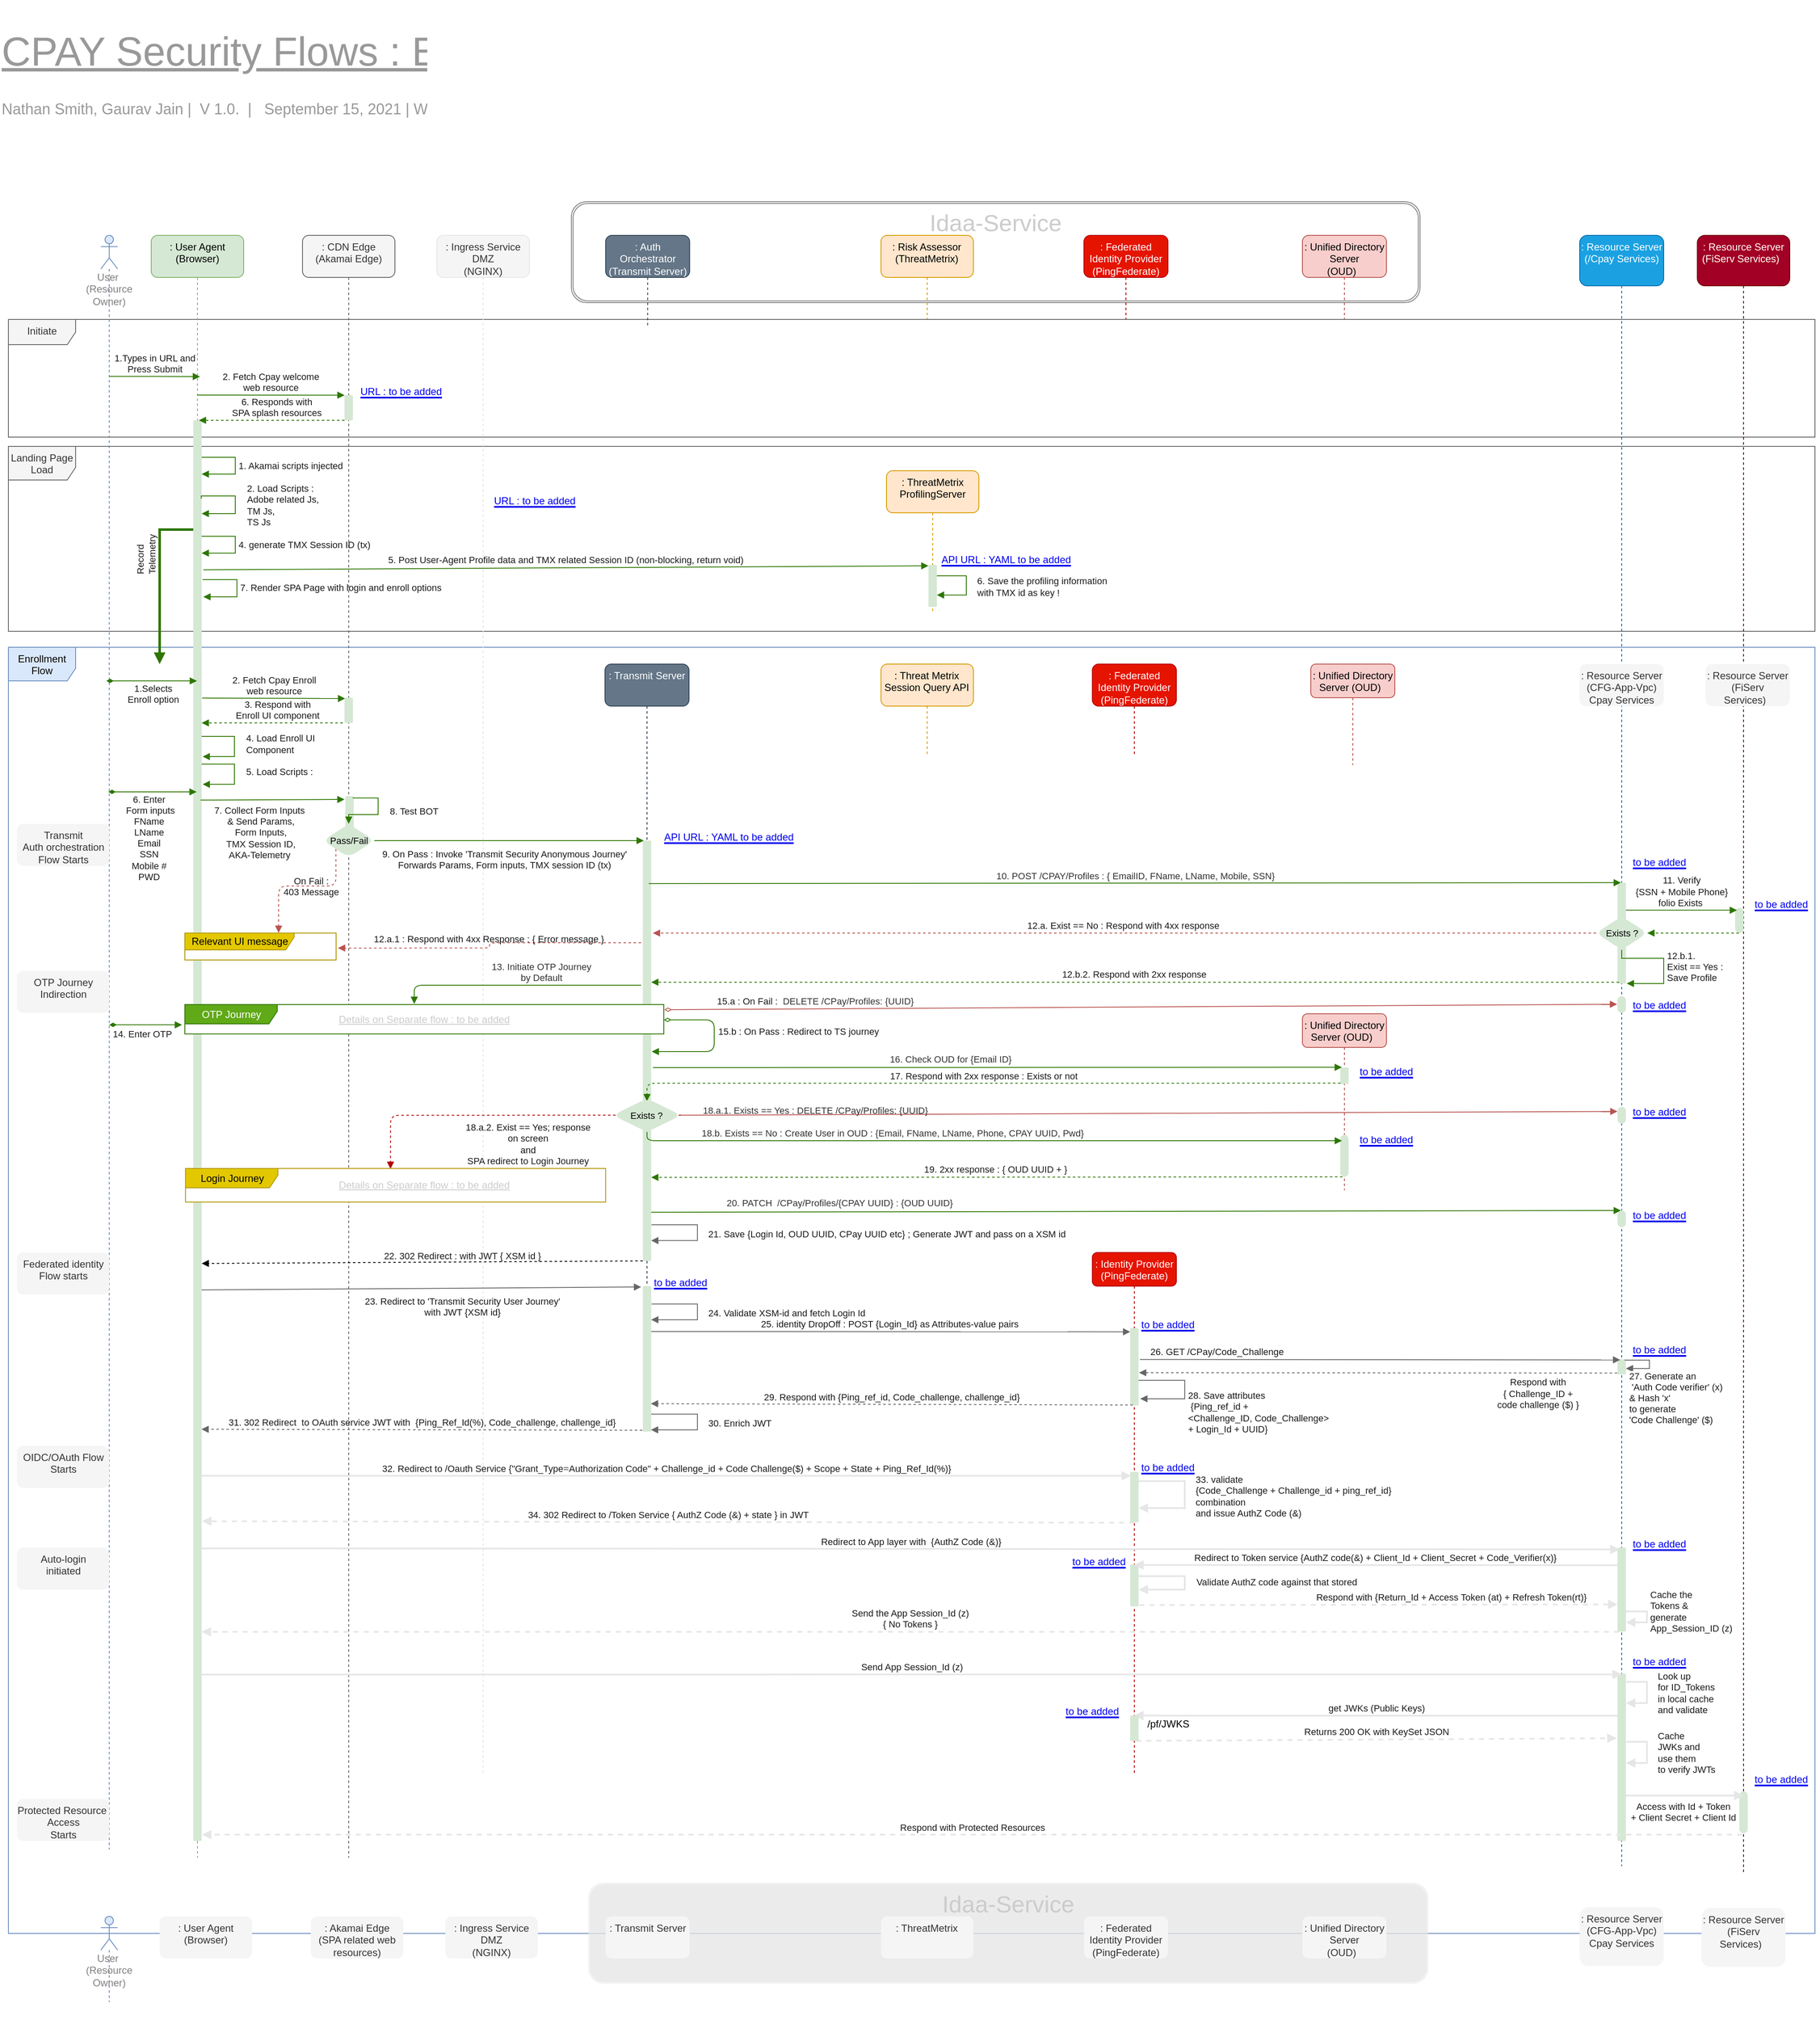 <mxfile version="15.2.1" type="github">
  <diagram name="Enrollment Journey" id="GuEs80JTdCBlK7_mIT3a">
    <mxGraphModel dx="2745" dy="2085" grid="1" gridSize="10" guides="1" tooltips="1" connect="1" arrows="1" fold="1" page="1" pageScale="1" pageWidth="1100" pageHeight="850" math="0" shadow="0">
      <root>
        <mxCell id="rCgsRlorD6VoRk10va_P-0" />
        <mxCell id="rCgsRlorD6VoRk10va_P-1" parent="rCgsRlorD6VoRk10va_P-0" />
        <mxCell id="rCgsRlorD6VoRk10va_P-6" value="Enrollment&lt;br&gt;Flow" style="shape=umlFrame;whiteSpace=wrap;html=1;rounded=1;shadow=0;glass=0;sketch=0;strokeWidth=1;verticalAlign=top;width=80;height=40;fillColor=#dae8fc;strokeColor=#6c8ebf;swimlaneFillColor=#ffffff;" parent="rCgsRlorD6VoRk10va_P-1" vertex="1">
          <mxGeometry x="1145" y="800" width="2150" height="1530" as="geometry" />
        </mxCell>
        <mxCell id="GTip7iMc3Sk4Ihn7IrVb-46" value="Idaa-Service" style="shape=ext;double=1;rounded=1;whiteSpace=wrap;html=1;fontSize=28;opacity=50;verticalAlign=top;fontColor=#CCCCCC;" parent="rCgsRlorD6VoRk10va_P-1" vertex="1">
          <mxGeometry x="1815" y="270" width="1010" height="120" as="geometry" />
        </mxCell>
        <mxCell id="GTip7iMc3Sk4Ihn7IrVb-45" value=": Unified Directory Server&lt;br&gt;(OUD)&amp;nbsp;&amp;nbsp;" style="shape=umlLifeline;perimeter=lifelinePerimeter;whiteSpace=wrap;html=1;container=1;collapsible=0;recursiveResize=0;outlineConnect=0;shadow=0;verticalAlign=top;size=50;rounded=1;sketch=0;fillColor=#f8cecc;strokeColor=#b85450;" parent="rCgsRlorD6VoRk10va_P-1" vertex="1">
          <mxGeometry x="2685" y="310" width="100" height="110" as="geometry" />
        </mxCell>
        <mxCell id="GTip7iMc3Sk4Ihn7IrVb-44" value=": Federated Identity Provider&lt;br&gt;(PingFederate)" style="shape=umlLifeline;perimeter=lifelinePerimeter;whiteSpace=wrap;html=1;container=1;collapsible=0;recursiveResize=0;outlineConnect=0;shadow=0;verticalAlign=top;size=50;rounded=1;sketch=0;fillColor=#e51400;strokeColor=#B20000;fontColor=#ffffff;" parent="rCgsRlorD6VoRk10va_P-1" vertex="1">
          <mxGeometry x="2425" y="310" width="100" height="110" as="geometry" />
        </mxCell>
        <mxCell id="GTip7iMc3Sk4Ihn7IrVb-43" value=": Risk Assessor&lt;br&gt;(ThreatMetrix)" style="shape=umlLifeline;perimeter=lifelinePerimeter;whiteSpace=wrap;html=1;container=1;collapsible=0;recursiveResize=0;outlineConnect=0;shadow=0;verticalAlign=top;size=50;rounded=1;sketch=0;fillColor=#ffe6cc;strokeColor=#d79b00;" parent="rCgsRlorD6VoRk10va_P-1" vertex="1">
          <mxGeometry x="2183.45" y="310" width="110" height="100" as="geometry" />
        </mxCell>
        <mxCell id="rCgsRlorD6VoRk10va_P-7" value="Landing Page Load" style="shape=umlFrame;whiteSpace=wrap;html=1;rounded=1;shadow=0;glass=0;sketch=0;strokeWidth=1;verticalAlign=top;width=80;height=40;fillColor=#f5f5f5;strokeColor=#666666;swimlaneFillColor=#ffffff;fontColor=#333333;" parent="rCgsRlorD6VoRk10va_P-1" vertex="1">
          <mxGeometry x="1145" y="561" width="2150" height="220" as="geometry" />
        </mxCell>
        <mxCell id="rCgsRlorD6VoRk10va_P-8" value="Initiate" style="shape=umlFrame;whiteSpace=wrap;html=1;rounded=1;shadow=0;glass=0;sketch=0;strokeWidth=1;verticalAlign=top;width=80;height=30;fillColor=#f5f5f5;strokeColor=#666666;swimlaneFillColor=#ffffff;fontColor=#333333;" parent="rCgsRlorD6VoRk10va_P-1" vertex="1">
          <mxGeometry x="1145" y="410" width="2150" height="140" as="geometry" />
        </mxCell>
        <mxCell id="rCgsRlorD6VoRk10va_P-9" value="&lt;font color=&quot;#808080&quot;&gt;User&amp;nbsp;&lt;br&gt;(Resource Owner)&lt;br&gt;&lt;/font&gt;" style="shape=umlLifeline;participant=umlActor;perimeter=lifelinePerimeter;whiteSpace=wrap;html=1;container=1;collapsible=0;recursiveResize=0;verticalAlign=top;spacingTop=36;outlineConnect=0;shadow=0;fillColor=#dae8fc;strokeColor=#6c8ebf;" parent="rCgsRlorD6VoRk10va_P-1" vertex="1">
          <mxGeometry x="1255" y="310" width="20" height="1920" as="geometry" />
        </mxCell>
        <mxCell id="rCgsRlorD6VoRk10va_P-10" value=": User Agent&lt;br&gt;(Browser)" style="shape=umlLifeline;perimeter=lifelinePerimeter;whiteSpace=wrap;html=1;container=1;collapsible=0;recursiveResize=0;outlineConnect=0;shadow=0;verticalAlign=top;size=50;rounded=1;sketch=0;glass=0;fillColor=#d5e8d4;strokeColor=#82b366;" parent="rCgsRlorD6VoRk10va_P-1" vertex="1">
          <mxGeometry x="1315" y="310" width="110" height="1930" as="geometry" />
        </mxCell>
        <mxCell id="rCgsRlorD6VoRk10va_P-11" value="" style="html=1;points=[];perimeter=orthogonalPerimeter;rounded=1;shadow=0;glass=0;sketch=0;strokeWidth=1;verticalAlign=top;fillColor=#d5e8d4;strokeColor=none;" parent="rCgsRlorD6VoRk10va_P-10" vertex="1">
          <mxGeometry x="50" y="220" width="10" height="1520" as="geometry" />
        </mxCell>
        <mxCell id="rCgsRlorD6VoRk10va_P-12" value="Record&lt;br&gt;Telemetry" style="edgeStyle=orthogonalEdgeStyle;html=1;align=left;spacingLeft=2;endArrow=block;rounded=0;shadow=0;fontColor=#1A1A1A;strokeWidth=3;sketch=0;horizontal=0;fillColor=#60a917;strokeColor=#2D7600;" parent="rCgsRlorD6VoRk10va_P-10" edge="1">
          <mxGeometry x="-0.081" y="-20" relative="1" as="geometry">
            <mxPoint x="50" y="350" as="sourcePoint" />
            <Array as="points">
              <mxPoint x="50" y="350" />
              <mxPoint x="10" y="350" />
            </Array>
            <mxPoint x="10" y="510" as="targetPoint" />
            <mxPoint y="1" as="offset" />
          </mxGeometry>
        </mxCell>
        <mxCell id="rCgsRlorD6VoRk10va_P-13" value="2. Load Scripts :&lt;br&gt;Adobe related Js, &lt;br&gt;TM Js, &lt;br&gt;TS Js" style="edgeStyle=orthogonalEdgeStyle;html=1;align=left;spacingLeft=2;endArrow=block;rounded=0;shadow=0;fontColor=#1A1A1A;strokeColor=#2D7600;strokeWidth=1;sketch=0;exitX=0.952;exitY=0.056;exitDx=0;exitDy=0;exitPerimeter=0;fillColor=#60a917;labelBackgroundColor=none;" parent="rCgsRlorD6VoRk10va_P-10" edge="1">
          <mxGeometry x="0.045" y="10" relative="1" as="geometry">
            <mxPoint x="59.52" y="313.24" as="sourcePoint" />
            <Array as="points">
              <mxPoint x="60" y="310" />
              <mxPoint x="100" y="310" />
              <mxPoint x="100" y="331" />
            </Array>
            <mxPoint x="60" y="331" as="targetPoint" />
            <mxPoint as="offset" />
          </mxGeometry>
        </mxCell>
        <mxCell id="rCgsRlorD6VoRk10va_P-14" value="7. Render SPA Page with login and enroll options" style="edgeStyle=orthogonalEdgeStyle;html=1;align=left;spacingLeft=2;endArrow=block;rounded=0;shadow=0;fontColor=#1A1A1A;strokeColor=#2D7600;strokeWidth=1;sketch=0;exitX=0.905;exitY=0.177;exitDx=0;exitDy=0;exitPerimeter=0;fillColor=#60a917;labelBackgroundColor=none;" parent="rCgsRlorD6VoRk10va_P-10" edge="1">
          <mxGeometry relative="1" as="geometry">
            <mxPoint x="61.05" y="409.48" as="sourcePoint" />
            <Array as="points">
              <mxPoint x="102" y="410" />
              <mxPoint x="102" y="430" />
            </Array>
            <mxPoint x="62" y="430" as="targetPoint" />
          </mxGeometry>
        </mxCell>
        <mxCell id="rCgsRlorD6VoRk10va_P-16" value=": CDN Edge (Akamai Edge)&lt;br&gt;" style="shape=umlLifeline;perimeter=lifelinePerimeter;whiteSpace=wrap;html=1;container=1;collapsible=0;recursiveResize=0;outlineConnect=0;shadow=0;verticalAlign=top;size=50;rounded=1;sketch=0;fillColor=#f5f5f5;strokeColor=#666666;strokeWidth=1;fontColor=#333333;" parent="rCgsRlorD6VoRk10va_P-1" vertex="1">
          <mxGeometry x="1495" y="310" width="110" height="1930" as="geometry" />
        </mxCell>
        <mxCell id="rCgsRlorD6VoRk10va_P-18" value="" style="html=1;points=[];perimeter=orthogonalPerimeter;rounded=1;shadow=0;glass=0;sketch=0;strokeWidth=1;verticalAlign=top;fillColor=#d5e8d4;strokeColor=none;" parent="rCgsRlorD6VoRk10va_P-16" vertex="1">
          <mxGeometry x="50" y="190" width="10" height="30" as="geometry" />
        </mxCell>
        <mxCell id="rCgsRlorD6VoRk10va_P-24" value="2. Fetch Cpay welcome&lt;br&gt;web resource" style="html=1;verticalAlign=bottom;labelBackgroundColor=none;endArrow=block;endFill=1;shadow=0;fontColor=#1A1A1A;strokeColor=#2D7600;strokeWidth=1;entryX=0.006;entryY=0.004;entryDx=0;entryDy=0;entryPerimeter=0;fillColor=#60a917;" parent="rCgsRlorD6VoRk10va_P-1" source="rCgsRlorD6VoRk10va_P-10" target="rCgsRlorD6VoRk10va_P-18" edge="1">
          <mxGeometry width="160" relative="1" as="geometry">
            <mxPoint x="1385" y="500" as="sourcePoint" />
            <mxPoint x="1549.5" y="500" as="targetPoint" />
            <Array as="points">
              <mxPoint x="1405" y="500" />
            </Array>
          </mxGeometry>
        </mxCell>
        <mxCell id="rCgsRlorD6VoRk10va_P-25" value="1.Types in URL and &lt;br&gt;Press Submit" style="html=1;verticalAlign=bottom;labelBackgroundColor=none;endArrow=block;endFill=1;shadow=0;fontColor=#1A1A1A;strokeColor=#2D7600;strokeWidth=1;fillColor=#60a917;" parent="rCgsRlorD6VoRk10va_P-1" edge="1">
          <mxGeometry width="160" relative="1" as="geometry">
            <mxPoint x="1265.5" y="477.76" as="sourcePoint" />
            <mxPoint x="1373" y="478" as="targetPoint" />
            <Array as="points">
              <mxPoint x="1308.5" y="477.76" />
            </Array>
          </mxGeometry>
        </mxCell>
        <mxCell id="rCgsRlorD6VoRk10va_P-26" value="6. Responds with &lt;br&gt;SPA splash resources" style="html=1;verticalAlign=bottom;labelBackgroundColor=none;endArrow=block;endFill=1;shadow=0;fontColor=#1A1A1A;strokeColor=#2D7600;strokeWidth=1;entryX=0.667;entryY=0;entryDx=0;entryDy=0;entryPerimeter=0;dashed=1;fillColor=#60a917;" parent="rCgsRlorD6VoRk10va_P-1" source="rCgsRlorD6VoRk10va_P-18" target="rCgsRlorD6VoRk10va_P-11" edge="1">
          <mxGeometry x="-0.067" width="160" relative="1" as="geometry">
            <mxPoint x="1549" y="550" as="sourcePoint" />
            <mxPoint x="1367.167" y="549" as="targetPoint" />
            <mxPoint as="offset" />
          </mxGeometry>
        </mxCell>
        <mxCell id="rCgsRlorD6VoRk10va_P-27" value="1. Akamai scripts injected" style="edgeStyle=orthogonalEdgeStyle;html=1;align=left;spacingLeft=2;endArrow=block;rounded=0;shadow=0;fontColor=#1A1A1A;strokeColor=#2D7600;strokeWidth=1;sketch=0;fillColor=#60a917;labelBackgroundColor=none;" parent="rCgsRlorD6VoRk10va_P-1" edge="1">
          <mxGeometry relative="1" as="geometry">
            <mxPoint x="1375" y="574" as="sourcePoint" />
            <Array as="points">
              <mxPoint x="1415" y="574" />
              <mxPoint x="1415" y="594" />
            </Array>
            <mxPoint x="1375" y="594" as="targetPoint" />
          </mxGeometry>
        </mxCell>
        <mxCell id="rCgsRlorD6VoRk10va_P-31" value=": ThreatMetrix&lt;br&gt;ProfilingServer" style="shape=umlLifeline;perimeter=lifelinePerimeter;whiteSpace=wrap;html=1;container=1;collapsible=0;recursiveResize=0;outlineConnect=0;shadow=0;verticalAlign=top;size=50;rounded=1;sketch=0;fillColor=#ffe6cc;strokeColor=#d79b00;" parent="rCgsRlorD6VoRk10va_P-1" vertex="1">
          <mxGeometry x="2190" y="590" width="110" height="170" as="geometry" />
        </mxCell>
        <mxCell id="rCgsRlorD6VoRk10va_P-32" value="4. generate TMX Session ID (tx)" style="edgeStyle=orthogonalEdgeStyle;html=1;align=left;spacingLeft=2;endArrow=block;rounded=0;shadow=0;fontColor=#1A1A1A;strokeColor=#2D7600;strokeWidth=1;sketch=0;fillColor=#60a917;labelBackgroundColor=none;" parent="rCgsRlorD6VoRk10va_P-1" target="rCgsRlorD6VoRk10va_P-11" edge="1">
          <mxGeometry relative="1" as="geometry">
            <mxPoint x="1375" y="668" as="sourcePoint" />
            <Array as="points">
              <mxPoint x="1415" y="668" />
              <mxPoint x="1415" y="688" />
            </Array>
            <mxPoint x="1375" y="688" as="targetPoint" />
          </mxGeometry>
        </mxCell>
        <mxCell id="rCgsRlorD6VoRk10va_P-41" value="6. Save the profiling information &lt;br&gt;with TMX id as key !" style="edgeStyle=orthogonalEdgeStyle;html=1;align=left;spacingLeft=2;endArrow=block;rounded=0;shadow=0;fontColor=#1A1A1A;strokeColor=#2D7600;strokeWidth=1;sketch=0;entryX=1;entryY=0.657;entryDx=0;entryDy=0;entryPerimeter=0;fillColor=#60a917;" parent="rCgsRlorD6VoRk10va_P-1" edge="1">
          <mxGeometry x="0.023" y="9" relative="1" as="geometry">
            <mxPoint x="2250" y="715" as="sourcePoint" />
            <Array as="points">
              <mxPoint x="2285" y="715" />
              <mxPoint x="2285" y="738" />
            </Array>
            <mxPoint x="2250" y="737.85" as="targetPoint" />
            <mxPoint as="offset" />
          </mxGeometry>
        </mxCell>
        <mxCell id="rCgsRlorD6VoRk10va_P-42" value=": Ingress Service&lt;br&gt;DMZ&lt;br&gt;(NGINX)" style="shape=umlLifeline;perimeter=lifelinePerimeter;whiteSpace=wrap;html=1;container=1;collapsible=0;recursiveResize=0;outlineConnect=0;shadow=0;verticalAlign=top;size=50;rounded=1;sketch=0;fillColor=#f5f5f5;strokeColor=#E6E6E6;fontColor=#333333;" parent="rCgsRlorD6VoRk10va_P-1" vertex="1">
          <mxGeometry x="1655" y="310" width="110" height="1830" as="geometry" />
        </mxCell>
        <mxCell id="rCgsRlorD6VoRk10va_P-55" value="5. Post User-Agent Profile data and TMX related Session ID (non-blocking, return void)" style="html=1;verticalAlign=bottom;labelBackgroundColor=none;endArrow=block;endFill=1;shadow=0;fontColor=#1A1A1A;strokeColor=#2D7600;strokeWidth=1;exitX=1.2;exitY=0.117;exitDx=0;exitDy=0;exitPerimeter=0;sketch=0;entryX=-0.005;entryY=0.022;entryDx=0;entryDy=0;entryPerimeter=0;fillColor=#60a917;" parent="rCgsRlorD6VoRk10va_P-1" source="rCgsRlorD6VoRk10va_P-11" target="rCgsRlorD6VoRk10va_P-64" edge="1">
          <mxGeometry width="160" relative="1" as="geometry">
            <mxPoint x="1375.83" y="702.84" as="sourcePoint" />
            <mxPoint x="2245" y="703" as="targetPoint" />
            <Array as="points" />
          </mxGeometry>
        </mxCell>
        <mxCell id="rCgsRlorD6VoRk10va_P-64" value="" style="html=1;points=[];perimeter=orthogonalPerimeter;rounded=1;shadow=0;glass=0;sketch=0;strokeWidth=1;verticalAlign=top;fillColor=#d5e8d4;strokeColor=none;" parent="rCgsRlorD6VoRk10va_P-1" vertex="1">
          <mxGeometry x="2240" y="702" width="10" height="50" as="geometry" />
        </mxCell>
        <mxCell id="rCgsRlorD6VoRk10va_P-76" value=": Threat Metrix&lt;br&gt;Session Query API" style="shape=umlLifeline;perimeter=lifelinePerimeter;whiteSpace=wrap;html=1;container=1;collapsible=0;recursiveResize=0;outlineConnect=0;shadow=0;verticalAlign=top;size=50;rounded=1;sketch=0;fillColor=#ffe6cc;strokeColor=#d79b00;" parent="rCgsRlorD6VoRk10va_P-1" vertex="1">
          <mxGeometry x="2183.45" y="820" width="110" height="110" as="geometry" />
        </mxCell>
        <mxCell id="rCgsRlorD6VoRk10va_P-79" value="7. Collect Form Inputs&amp;nbsp;&lt;br&gt;&amp;amp; Send Params,&lt;br&gt;Form Inputs, &lt;br&gt;TMX Session ID, &lt;br&gt;AKA-Telemetry&lt;span style=&quot;white-space: pre&quot;&gt; &lt;/span&gt;" style="html=1;verticalAlign=top;labelBackgroundColor=none;endArrow=block;endFill=1;shadow=0;fontColor=#1A1A1A;strokeColor=#2D7600;strokeWidth=1;sketch=0;exitX=0.867;exitY=0.139;exitDx=0;exitDy=0;exitPerimeter=0;fillColor=#60a917;" parent="rCgsRlorD6VoRk10va_P-1" edge="1">
          <mxGeometry x="-0.167" width="160" relative="1" as="geometry">
            <mxPoint x="1373.67" y="981.78" as="sourcePoint" />
            <mxPoint x="1545" y="981" as="targetPoint" />
            <mxPoint as="offset" />
          </mxGeometry>
        </mxCell>
        <mxCell id="rCgsRlorD6VoRk10va_P-82" value="12.a. Exist == No : Respond with 4xx response&amp;nbsp;" style="html=1;verticalAlign=bottom;labelBackgroundColor=none;endArrow=block;endFill=1;shadow=0;fontColor=#1A1A1A;strokeColor=#b85450;strokeWidth=1;sketch=0;dashed=1;fillColor=#f8cecc;exitX=0;exitY=0.5;exitDx=0;exitDy=0;" parent="rCgsRlorD6VoRk10va_P-1" source="GTip7iMc3Sk4Ihn7IrVb-9" edge="1">
          <mxGeometry width="160" relative="1" as="geometry">
            <mxPoint x="3064" y="1200" as="sourcePoint" />
            <mxPoint x="1912" y="1140" as="targetPoint" />
          </mxGeometry>
        </mxCell>
        <mxCell id="rCgsRlorD6VoRk10va_P-84" value="6. Enter&lt;br&gt;&amp;nbsp;Form inputs&lt;br&gt;FName&lt;br&gt;LName&lt;br&gt;Email&lt;br&gt;SSN&lt;br&gt;Mobile #&lt;br&gt;PWD" style="html=1;verticalAlign=bottom;labelBackgroundColor=none;endArrow=block;endFill=1;shadow=0;fontColor=#1A1A1A;strokeColor=#2D7600;strokeWidth=1;startArrow=diamondThin;startFill=1;fillColor=#60a917;" parent="rCgsRlorD6VoRk10va_P-1" edge="1">
          <mxGeometry x="-0.08" y="-110" width="160" relative="1" as="geometry">
            <mxPoint x="1263.833" y="972" as="sourcePoint" />
            <mxPoint x="1369" y="972" as="targetPoint" />
            <mxPoint as="offset" />
          </mxGeometry>
        </mxCell>
        <mxCell id="rCgsRlorD6VoRk10va_P-85" value="4. Load Enroll UI&amp;nbsp;&lt;br&gt;Component" style="edgeStyle=orthogonalEdgeStyle;html=1;align=left;spacingLeft=2;endArrow=block;rounded=0;shadow=0;fontColor=#1A1A1A;strokeColor=#2D7600;strokeWidth=1;sketch=0;entryX=1.12;entryY=0.102;entryDx=0;entryDy=0;entryPerimeter=0;fillColor=#60a917;" parent="rCgsRlorD6VoRk10va_P-1" edge="1">
          <mxGeometry x="-0.054" y="10" relative="1" as="geometry">
            <mxPoint x="1375" y="906" as="sourcePoint" />
            <Array as="points">
              <mxPoint x="1414" y="906" />
              <mxPoint x="1414" y="930" />
            </Array>
            <mxPoint x="1376.2" y="930.04" as="targetPoint" />
            <mxPoint as="offset" />
          </mxGeometry>
        </mxCell>
        <mxCell id="rCgsRlorD6VoRk10va_P-101" value="2. Fetch Cpay Enroll&lt;br&gt;web resource" style="html=1;verticalAlign=bottom;labelBackgroundColor=none;endArrow=block;endFill=1;shadow=0;fontColor=#1A1A1A;strokeColor=#2D7600;strokeWidth=1;entryX=0.08;entryY=0.032;entryDx=0;entryDy=0;entryPerimeter=0;exitX=1.057;exitY=0.02;exitDx=0;exitDy=0;exitPerimeter=0;fillColor=#60a917;" parent="rCgsRlorD6VoRk10va_P-1" target="rCgsRlorD6VoRk10va_P-109" edge="1">
          <mxGeometry width="160" relative="1" as="geometry">
            <mxPoint x="1375.57" y="860.4" as="sourcePoint" />
            <mxPoint x="1549" y="908" as="targetPoint" />
          </mxGeometry>
        </mxCell>
        <mxCell id="rCgsRlorD6VoRk10va_P-102" value="3. Respond with&lt;br&gt;Enroll UI component" style="html=1;verticalAlign=bottom;labelBackgroundColor=none;endArrow=block;endFill=1;shadow=0;fontColor=#1A1A1A;strokeColor=#2D7600;strokeWidth=1;exitX=-0.2;exitY=1;exitDx=0;exitDy=0;exitPerimeter=0;dashed=1;fillColor=#60a917;" parent="rCgsRlorD6VoRk10va_P-1" source="rCgsRlorD6VoRk10va_P-109" edge="1">
          <mxGeometry x="-0.067" width="160" relative="1" as="geometry">
            <mxPoint x="1549.83" y="951.05" as="sourcePoint" />
            <mxPoint x="1375" y="890" as="targetPoint" />
            <mxPoint as="offset" />
          </mxGeometry>
        </mxCell>
        <mxCell id="rCgsRlorD6VoRk10va_P-103" value=": Transmit Server" style="shape=umlLifeline;perimeter=lifelinePerimeter;whiteSpace=wrap;html=1;container=1;collapsible=0;recursiveResize=0;outlineConnect=0;shadow=0;verticalAlign=top;size=50;rounded=1;sketch=0;fillColor=#647687;strokeColor=#314354;fontColor=#ffffff;" parent="rCgsRlorD6VoRk10va_P-1" vertex="1">
          <mxGeometry x="1855" y="820" width="100" height="850" as="geometry" />
        </mxCell>
        <mxCell id="rCgsRlorD6VoRk10va_P-109" value="" style="html=1;points=[];perimeter=orthogonalPerimeter;rounded=1;shadow=0;glass=0;sketch=0;strokeWidth=1;verticalAlign=top;fillColor=#d5e8d4;strokeColor=none;" parent="rCgsRlorD6VoRk10va_P-1" vertex="1">
          <mxGeometry x="1545" y="860" width="10" height="30" as="geometry" />
        </mxCell>
        <mxCell id="rCgsRlorD6VoRk10va_P-110" value=": Unified Directory Server (OUD)&amp;nbsp;&amp;nbsp;" style="shape=umlLifeline;perimeter=lifelinePerimeter;whiteSpace=wrap;html=1;container=1;collapsible=0;recursiveResize=0;outlineConnect=0;shadow=0;verticalAlign=top;size=40;rounded=1;sketch=0;fillColor=#f8cecc;strokeColor=#b85450;" parent="rCgsRlorD6VoRk10va_P-1" vertex="1">
          <mxGeometry x="2685" y="1236" width="100" height="210" as="geometry" />
        </mxCell>
        <mxCell id="rCgsRlorD6VoRk10va_P-114" value="" style="html=1;points=[];perimeter=orthogonalPerimeter;rounded=1;shadow=0;glass=0;sketch=0;strokeWidth=1;verticalAlign=top;fillColor=#d5e8d4;strokeColor=none;" parent="rCgsRlorD6VoRk10va_P-1" vertex="1">
          <mxGeometry x="1900" y="1030" width="10" height="500" as="geometry" />
        </mxCell>
        <mxCell id="rCgsRlorD6VoRk10va_P-117" value=": Resource Server&lt;br&gt;(FiServ Services)&amp;nbsp;&amp;nbsp;" style="shape=umlLifeline;perimeter=lifelinePerimeter;whiteSpace=wrap;html=1;container=1;collapsible=0;recursiveResize=0;outlineConnect=0;shadow=0;verticalAlign=top;size=60;rounded=1;sketch=0;fillColor=#a20025;strokeColor=#6F0000;fontColor=#ffffff;" parent="rCgsRlorD6VoRk10va_P-1" vertex="1">
          <mxGeometry x="3155" y="310" width="110" height="1950" as="geometry" />
        </mxCell>
        <mxCell id="GTip7iMc3Sk4Ihn7IrVb-72" value=": Resource Server&lt;br&gt;(FiServ Services)&amp;nbsp;&amp;nbsp;" style="shape=umlLifeline;perimeter=lifelinePerimeter;whiteSpace=wrap;html=1;container=1;collapsible=0;recursiveResize=0;outlineConnect=0;shadow=0;verticalAlign=top;size=50;rounded=1;sketch=0;fillColor=#f5f5f5;strokeColor=none;fontColor=#333333;" parent="rCgsRlorD6VoRk10va_P-117" vertex="1">
          <mxGeometry x="10" y="510" width="100" height="132" as="geometry" />
        </mxCell>
        <mxCell id="rCgsRlorD6VoRk10va_P-121" value=": Resource Server&lt;br&gt;(/Cpay Services)" style="shape=umlLifeline;perimeter=lifelinePerimeter;whiteSpace=wrap;html=1;container=1;collapsible=0;recursiveResize=0;outlineConnect=0;shadow=0;verticalAlign=top;size=60;rounded=1;sketch=0;fillColor=#1ba1e2;strokeColor=#006EAF;fontColor=#ffffff;" parent="rCgsRlorD6VoRk10va_P-1" vertex="1">
          <mxGeometry x="3015" y="310" width="100" height="1940" as="geometry" />
        </mxCell>
        <mxCell id="rCgsRlorD6VoRk10va_P-127" value="" style="html=1;points=[];perimeter=orthogonalPerimeter;rounded=1;shadow=0;glass=0;sketch=0;strokeWidth=1;verticalAlign=top;fillColor=#d5e8d4;arcSize=0;strokeColor=none;" parent="rCgsRlorD6VoRk10va_P-121" vertex="1">
          <mxGeometry x="45" y="1337" width="10" height="18" as="geometry" />
        </mxCell>
        <mxCell id="rCgsRlorD6VoRk10va_P-153" value="27. Generate an&lt;br&gt;&amp;nbsp;&#39;Auth Code verifier&#39; (x)&lt;br&gt;&amp;amp; Hash &#39;x&#39; &lt;br&gt;to generate &lt;br&gt;&#39;Code Challenge&#39; ($)" style="edgeStyle=orthogonalEdgeStyle;html=1;align=left;spacingLeft=2;endArrow=block;rounded=0;shadow=0;fontColor=#1A1A1A;strokeColor=#666666;strokeWidth=1;sketch=0;fillColor=#f5f5f5;exitX=0.856;exitY=0.056;exitDx=0;exitDy=0;exitPerimeter=0;" parent="rCgsRlorD6VoRk10va_P-121" source="rCgsRlorD6VoRk10va_P-127" target="rCgsRlorD6VoRk10va_P-127" edge="1">
          <mxGeometry x="1" y="35" relative="1" as="geometry">
            <mxPoint x="56" y="1338" as="sourcePoint" />
            <Array as="points">
              <mxPoint x="83" y="1338" />
              <mxPoint x="83" y="1348" />
            </Array>
            <mxPoint x="57" y="1348" as="targetPoint" />
            <mxPoint as="offset" />
          </mxGeometry>
        </mxCell>
        <mxCell id="GTip7iMc3Sk4Ihn7IrVb-71" value=": Resource Server&lt;br&gt;(CFG-App-Vpc)&lt;br&gt;Cpay Services" style="shape=umlLifeline;perimeter=lifelinePerimeter;whiteSpace=wrap;html=1;container=1;collapsible=0;recursiveResize=0;outlineConnect=0;shadow=0;verticalAlign=top;size=50;rounded=1;sketch=0;fillColor=#f5f5f5;strokeColor=none;fontColor=#333333;" parent="rCgsRlorD6VoRk10va_P-121" vertex="1">
          <mxGeometry y="510" width="100" height="60" as="geometry" />
        </mxCell>
        <mxCell id="rCgsRlorD6VoRk10va_P-123" value="21. Save {Login Id, OUD UUID, CPay UUID etc} ; Generate JWT and pass on a XSM id" style="edgeStyle=orthogonalEdgeStyle;html=1;align=left;spacingLeft=2;endArrow=block;rounded=0;shadow=0;fontColor=#1A1A1A;strokeColor=#666666;strokeWidth=1;sketch=0;entryX=0.971;entryY=0.875;entryDx=0;entryDy=0;entryPerimeter=0;fillColor=#f5f5f5;" parent="rCgsRlorD6VoRk10va_P-1" edge="1">
          <mxGeometry x="0.023" y="9" relative="1" as="geometry">
            <mxPoint x="1910.29" y="1487" as="sourcePoint" />
            <Array as="points">
              <mxPoint x="1965" y="1487" />
              <mxPoint x="1965" y="1506" />
            </Array>
            <mxPoint x="1910" y="1505.75" as="targetPoint" />
            <mxPoint as="offset" />
          </mxGeometry>
        </mxCell>
        <mxCell id="rCgsRlorD6VoRk10va_P-124" value="22. 302 Redirect : with JWT { XSM id }" style="html=1;verticalAlign=bottom;labelBackgroundColor=none;endArrow=block;endFill=1;shadow=0;fontColor=#1A1A1A;strokeWidth=1;sketch=0;dashed=1;exitX=0.1;exitY=0.987;exitDx=0;exitDy=0;exitPerimeter=0;entryX=1.1;entryY=0.61;entryDx=0;entryDy=0;entryPerimeter=0;" parent="rCgsRlorD6VoRk10va_P-1" edge="1">
          <mxGeometry x="-0.181" y="2" width="160" relative="1" as="geometry">
            <mxPoint x="1900" y="1530.0" as="sourcePoint" />
            <mxPoint x="1375" y="1533.05" as="targetPoint" />
            <mxPoint as="offset" />
          </mxGeometry>
        </mxCell>
        <mxCell id="rCgsRlorD6VoRk10va_P-125" value="" style="html=1;points=[];perimeter=orthogonalPerimeter;rounded=1;shadow=0;glass=0;sketch=0;strokeWidth=1;verticalAlign=top;fillColor=#d5e8d4;strokeColor=none;" parent="rCgsRlorD6VoRk10va_P-1" vertex="1">
          <mxGeometry x="1900" y="1560" width="10" height="173" as="geometry" />
        </mxCell>
        <mxCell id="rCgsRlorD6VoRk10va_P-126" value="" style="html=1;points=[];perimeter=orthogonalPerimeter;rounded=1;shadow=0;glass=0;sketch=0;strokeWidth=1;verticalAlign=top;fillColor=#d5e8d4;strokeColor=none;" parent="rCgsRlorD6VoRk10va_P-1" vertex="1">
          <mxGeometry x="1546" y="977" width="10" height="40" as="geometry" />
        </mxCell>
        <mxCell id="rCgsRlorD6VoRk10va_P-128" value=": Identity Provider&lt;br&gt;(PingFederate)" style="shape=umlLifeline;perimeter=lifelinePerimeter;whiteSpace=wrap;html=1;container=1;collapsible=0;recursiveResize=0;outlineConnect=0;shadow=0;verticalAlign=top;size=40;rounded=1;sketch=0;fillColor=#e51400;strokeColor=#B20000;fontColor=#ffffff;" parent="rCgsRlorD6VoRk10va_P-1" vertex="1">
          <mxGeometry x="2435" y="1520" width="100" height="620" as="geometry" />
        </mxCell>
        <mxCell id="rCgsRlorD6VoRk10va_P-129" value="" style="html=1;points=[];perimeter=orthogonalPerimeter;rounded=1;shadow=0;glass=0;sketch=0;strokeWidth=1;verticalAlign=top;fillColor=#d5e8d4;strokeColor=none;" parent="rCgsRlorD6VoRk10va_P-1" vertex="1">
          <mxGeometry x="2480" y="1610" width="10" height="92" as="geometry" />
        </mxCell>
        <mxCell id="rCgsRlorD6VoRk10va_P-130" value="Respond with {Return_Id + Access Token (at) + Refresh Token(rt)}" style="html=1;verticalAlign=bottom;labelBackgroundColor=none;endArrow=block;endFill=1;shadow=0;fontColor=#1A1A1A;strokeColor=#E6E6E6;strokeWidth=2;sketch=0;exitX=1.1;exitY=0.968;exitDx=0;exitDy=0;exitPerimeter=0;dashed=1;" parent="rCgsRlorD6VoRk10va_P-1" source="rCgsRlorD6VoRk10va_P-143" edge="1">
          <mxGeometry x="0.304" width="160" relative="1" as="geometry">
            <mxPoint x="2384.2" y="1938.65" as="sourcePoint" />
            <mxPoint x="3060" y="1938.65" as="targetPoint" />
            <mxPoint as="offset" />
          </mxGeometry>
        </mxCell>
        <mxCell id="rCgsRlorD6VoRk10va_P-131" value="" style="html=1;points=[];perimeter=orthogonalPerimeter;rounded=1;shadow=0;glass=0;sketch=0;strokeWidth=1;verticalAlign=top;fillColor=#d5e8d4;strokeColor=none;" parent="rCgsRlorD6VoRk10va_P-1" vertex="1">
          <mxGeometry x="3060" y="2021" width="10" height="199" as="geometry" />
        </mxCell>
        <mxCell id="rCgsRlorD6VoRk10va_P-132" value="Look up &lt;br&gt;for ID_Tokens &lt;br&gt;in local cache&lt;br&gt;and validate" style="edgeStyle=orthogonalEdgeStyle;html=1;align=left;spacingLeft=2;endArrow=block;rounded=0;entryX=1.057;entryY=0.194;shadow=0;fontColor=#1A1A1A;strokeColor=#E6E6E6;strokeWidth=2;entryDx=0;entryDy=0;entryPerimeter=0;sketch=0;" parent="rCgsRlorD6VoRk10va_P-1" edge="1">
          <mxGeometry x="0.023" y="9" relative="1" as="geometry">
            <mxPoint x="3070.43" y="2030.78" as="sourcePoint" />
            <Array as="points">
              <mxPoint x="3095" y="2031" />
              <mxPoint x="3095" y="2056" />
            </Array>
            <mxPoint x="3070" y="2056" as="targetPoint" />
            <mxPoint as="offset" />
          </mxGeometry>
        </mxCell>
        <mxCell id="rCgsRlorD6VoRk10va_P-133" value="get JWKs (Public Keys)" style="html=1;verticalAlign=bottom;labelBackgroundColor=none;endArrow=block;endFill=1;shadow=0;fontColor=#1A1A1A;strokeColor=#E6E6E6;strokeWidth=2;sketch=0;entryX=0.471;entryY=-0.007;entryDx=0;entryDy=0;entryPerimeter=0;" parent="rCgsRlorD6VoRk10va_P-1" source="rCgsRlorD6VoRk10va_P-131" target="rCgsRlorD6VoRk10va_P-135" edge="1">
          <mxGeometry width="160" relative="1" as="geometry">
            <mxPoint x="1715" y="2071" as="sourcePoint" />
            <mxPoint x="2047.69" y="2069.95" as="targetPoint" />
            <Array as="points">
              <mxPoint x="2595" y="2071" />
            </Array>
          </mxGeometry>
        </mxCell>
        <mxCell id="rCgsRlorD6VoRk10va_P-134" value="Returns 200 OK with KeySet JSON" style="html=1;verticalAlign=bottom;labelBackgroundColor=none;endArrow=block;endFill=1;shadow=0;fontColor=#1A1A1A;strokeColor=#E6E6E6;strokeWidth=2;sketch=0;exitX=0.722;exitY=0.998;exitDx=0;exitDy=0;exitPerimeter=0;entryX=-0.106;entryY=0.386;entryDx=0;entryDy=0;entryPerimeter=0;dashed=1;" parent="rCgsRlorD6VoRk10va_P-1" source="rCgsRlorD6VoRk10va_P-135" target="rCgsRlorD6VoRk10va_P-131" edge="1">
          <mxGeometry width="160" relative="1" as="geometry">
            <mxPoint x="2384.17" y="2116.66" as="sourcePoint" />
            <mxPoint x="2959.43" y="2115.64" as="targetPoint" />
            <Array as="points" />
          </mxGeometry>
        </mxCell>
        <mxCell id="rCgsRlorD6VoRk10va_P-135" value="" style="html=1;points=[];perimeter=orthogonalPerimeter;rounded=1;shadow=0;glass=0;sketch=0;strokeWidth=1;verticalAlign=top;fillColor=#d5e8d4;strokeColor=none;" parent="rCgsRlorD6VoRk10va_P-1" vertex="1">
          <mxGeometry x="2480" y="2071" width="10" height="30" as="geometry" />
        </mxCell>
        <mxCell id="rCgsRlorD6VoRk10va_P-136" value="Cache&amp;nbsp;&lt;br&gt;JWKs and &lt;br&gt;use them &lt;br&gt;to verify JWTs" style="edgeStyle=orthogonalEdgeStyle;html=1;align=left;spacingLeft=2;endArrow=block;rounded=0;entryX=1.057;entryY=0.194;shadow=0;fontColor=#1A1A1A;strokeColor=#E6E6E6;strokeWidth=2;entryDx=0;entryDy=0;entryPerimeter=0;sketch=0;" parent="rCgsRlorD6VoRk10va_P-1" edge="1">
          <mxGeometry x="0.023" y="9" relative="1" as="geometry">
            <mxPoint x="3070.43" y="2102.0" as="sourcePoint" />
            <Array as="points">
              <mxPoint x="3095" y="2102" />
              <mxPoint x="3095" y="2127" />
            </Array>
            <mxPoint x="3070" y="2127.22" as="targetPoint" />
            <mxPoint as="offset" />
          </mxGeometry>
        </mxCell>
        <mxCell id="rCgsRlorD6VoRk10va_P-137" value="28. Save attributes&lt;br&gt;&amp;nbsp;{Ping_ref_id + &lt;br&gt;&amp;lt;Challenge_ID, Code_Challenge&amp;gt;&lt;br&gt;+ Login_Id + UUID}&amp;nbsp;" style="edgeStyle=orthogonalEdgeStyle;html=1;align=left;spacingLeft=2;endArrow=block;rounded=0;shadow=0;fontColor=#1A1A1A;strokeColor=#666666;strokeWidth=1;sketch=0;entryX=1.2;entryY=0.65;entryDx=0;entryDy=0;entryPerimeter=0;fillColor=#f5f5f5;" parent="rCgsRlorD6VoRk10va_P-1" edge="1">
          <mxGeometry x="0.185" y="16" relative="1" as="geometry">
            <mxPoint x="2490.0" y="1672" as="sourcePoint" />
            <Array as="points">
              <mxPoint x="2545" y="1672" />
              <mxPoint x="2545" y="1694" />
            </Array>
            <mxPoint x="2492" y="1694" as="targetPoint" />
            <mxPoint as="offset" />
          </mxGeometry>
        </mxCell>
        <mxCell id="rCgsRlorD6VoRk10va_P-138" value="33. validate &lt;br&gt;{Code_Challenge + Challenge_id + ping_ref_id}&lt;br&gt;combination&amp;nbsp;&lt;br&gt;and issue AuthZ Code (&amp;amp;)" style="edgeStyle=orthogonalEdgeStyle;html=1;align=left;spacingLeft=2;endArrow=block;rounded=0;shadow=0;fontColor=#1A1A1A;strokeColor=#E6E6E6;strokeWidth=2;sketch=0;entryX=1;entryY=0.84;entryDx=0;entryDy=0;entryPerimeter=0;" parent="rCgsRlorD6VoRk10va_P-1" edge="1">
          <mxGeometry x="0.023" y="9" relative="1" as="geometry">
            <mxPoint x="2490.0" y="1792" as="sourcePoint" />
            <Array as="points">
              <mxPoint x="2545" y="1792" />
              <mxPoint x="2545" y="1824" />
            </Array>
            <mxPoint x="2490.0" y="1824" as="targetPoint" />
            <mxPoint as="offset" />
          </mxGeometry>
        </mxCell>
        <mxCell id="rCgsRlorD6VoRk10va_P-139" value="&lt;br&gt;Validate AuthZ code against that stored" style="edgeStyle=orthogonalEdgeStyle;html=1;align=left;spacingLeft=2;endArrow=block;rounded=0;shadow=0;fontColor=#1A1A1A;strokeColor=#E6E6E6;strokeWidth=2;sketch=0;" parent="rCgsRlorD6VoRk10va_P-1" edge="1">
          <mxGeometry x="-0.127" y="10" relative="1" as="geometry">
            <mxPoint x="2490.0" y="1904.99" as="sourcePoint" />
            <Array as="points">
              <mxPoint x="2545" y="1905.01" />
              <mxPoint x="2545" y="1921.01" />
              <mxPoint x="2490" y="1921.01" />
            </Array>
            <mxPoint x="2490.0" y="1921.01" as="targetPoint" />
            <mxPoint as="offset" />
          </mxGeometry>
        </mxCell>
        <mxCell id="rCgsRlorD6VoRk10va_P-140" value="26. GET /CPay/Code_Challenge" style="html=1;verticalAlign=bottom;labelBackgroundColor=none;endArrow=block;endFill=1;shadow=0;fontColor=#1A1A1A;strokeColor=#666666;strokeWidth=1;entryX=0.32;entryY=0.04;entryDx=0;entryDy=0;entryPerimeter=0;exitX=1.152;exitY=0.405;exitDx=0;exitDy=0;exitPerimeter=0;fillColor=#f5f5f5;" parent="rCgsRlorD6VoRk10va_P-1" source="rCgsRlorD6VoRk10va_P-129" target="rCgsRlorD6VoRk10va_P-127" edge="1">
          <mxGeometry x="-0.682" width="160" relative="1" as="geometry">
            <mxPoint x="2174.5" y="1282.65" as="sourcePoint" />
            <mxPoint x="2954" y="1622" as="targetPoint" />
            <mxPoint as="offset" />
          </mxGeometry>
        </mxCell>
        <mxCell id="rCgsRlorD6VoRk10va_P-141" value="Respond with&lt;br&gt;{ Challenge_ID +&lt;br&gt;code challenge ($) }" style="html=1;verticalAlign=bottom;labelBackgroundColor=none;endArrow=block;endFill=1;shadow=0;fontColor=#1A1A1A;strokeColor=#666666;strokeWidth=1;dashed=1;entryX=1.06;entryY=0.576;entryDx=0;entryDy=0;entryPerimeter=0;fillColor=#f5f5f5;exitX=-0.033;exitY=0.91;exitDx=0;exitDy=0;exitPerimeter=0;" parent="rCgsRlorD6VoRk10va_P-1" source="rCgsRlorD6VoRk10va_P-127" target="rCgsRlorD6VoRk10va_P-129" edge="1">
          <mxGeometry x="-0.667" y="47" width="160" relative="1" as="geometry">
            <mxPoint x="3064.5" y="1659.6" as="sourcePoint" />
            <mxPoint x="2495" y="1659" as="targetPoint" />
            <mxPoint as="offset" />
          </mxGeometry>
        </mxCell>
        <mxCell id="rCgsRlorD6VoRk10va_P-142" value="" style="html=1;points=[];perimeter=orthogonalPerimeter;rounded=1;shadow=0;glass=0;sketch=0;strokeWidth=1;verticalAlign=top;fillColor=#d5e8d4;strokeColor=none;" parent="rCgsRlorD6VoRk10va_P-1" vertex="1">
          <mxGeometry x="2480" y="1781" width="10" height="60" as="geometry" />
        </mxCell>
        <mxCell id="rCgsRlorD6VoRk10va_P-143" value="" style="html=1;points=[];perimeter=orthogonalPerimeter;rounded=1;shadow=0;glass=0;sketch=0;strokeWidth=1;verticalAlign=top;fillColor=#d5e8d4;strokeColor=none;" parent="rCgsRlorD6VoRk10va_P-1" vertex="1">
          <mxGeometry x="2480" y="1891" width="10" height="50" as="geometry" />
        </mxCell>
        <mxCell id="rCgsRlorD6VoRk10va_P-145" value="/pf/JWKS" style="text;html=1;align=center;verticalAlign=middle;resizable=0;points=[];autosize=1;strokeColor=none;strokeWidth=2;" parent="rCgsRlorD6VoRk10va_P-1" vertex="1">
          <mxGeometry x="2490" y="2071" width="70" height="20" as="geometry" />
        </mxCell>
        <mxCell id="rCgsRlorD6VoRk10va_P-146" value="" style="html=1;points=[];perimeter=orthogonalPerimeter;rounded=1;shadow=0;glass=0;sketch=0;strokeWidth=1;verticalAlign=top;fillColor=#d5e8d4;arcSize=50;strokeColor=none;" parent="rCgsRlorD6VoRk10va_P-1" vertex="1">
          <mxGeometry x="3205" y="2161" width="10" height="50" as="geometry" />
        </mxCell>
        <mxCell id="rCgsRlorD6VoRk10va_P-147" value="" style="html=1;points=[];perimeter=orthogonalPerimeter;rounded=1;shadow=0;glass=0;sketch=0;strokeWidth=1;verticalAlign=top;fillColor=#d5e8d4;strokeColor=none;" parent="rCgsRlorD6VoRk10va_P-1" vertex="1">
          <mxGeometry x="3060" y="1871" width="10" height="100" as="geometry" />
        </mxCell>
        <mxCell id="rCgsRlorD6VoRk10va_P-148" value="Cache the&amp;nbsp;&lt;br&gt;Tokens &amp;amp; &lt;br&gt;generate &lt;br&gt;App_Session_ID (z)" style="edgeStyle=orthogonalEdgeStyle;html=1;align=left;spacingLeft=2;endArrow=block;rounded=0;shadow=0;fontColor=#1A1A1A;strokeColor=#E6E6E6;strokeWidth=2;sketch=0;" parent="rCgsRlorD6VoRk10va_P-1" edge="1">
          <mxGeometry x="-0.206" relative="1" as="geometry">
            <mxPoint x="3070" y="1947" as="sourcePoint" />
            <Array as="points">
              <mxPoint x="3095" y="1947" />
              <mxPoint x="3095" y="1960" />
            </Array>
            <mxPoint x="3070" y="1960" as="targetPoint" />
            <mxPoint as="offset" />
          </mxGeometry>
        </mxCell>
        <mxCell id="rCgsRlorD6VoRk10va_P-149" value="Redirect to Token service {AuthZ code(&amp;amp;) + Client_Id + Client_Secret + Code_Verifier(x)}&amp;nbsp;" style="html=1;verticalAlign=bottom;labelBackgroundColor=none;endArrow=block;endFill=1;shadow=0;fontColor=#1A1A1A;strokeColor=#E6E6E6;strokeWidth=2;sketch=0;entryX=0.471;entryY=0.014;entryDx=0;entryDy=0;entryPerimeter=0;" parent="rCgsRlorD6VoRk10va_P-1" target="rCgsRlorD6VoRk10va_P-143" edge="1">
          <mxGeometry width="160" relative="1" as="geometry">
            <mxPoint x="3060" y="1892" as="sourcePoint" />
            <mxPoint x="1719.5" y="1881" as="targetPoint" />
          </mxGeometry>
        </mxCell>
        <mxCell id="rCgsRlorD6VoRk10va_P-150" value="Access with Id + Token&lt;br&gt;+ Client Secret + Client Id" style="html=1;verticalAlign=bottom;labelBackgroundColor=none;endArrow=block;endFill=1;shadow=0;fontColor=#1A1A1A;strokeColor=#E6E6E6;strokeWidth=2;sketch=0;entryX=0.5;entryY=0.1;entryDx=0;entryDy=0;entryPerimeter=0;fillColor=#f5f5f5;" parent="rCgsRlorD6VoRk10va_P-1" target="rCgsRlorD6VoRk10va_P-146" edge="1">
          <mxGeometry x="-0.037" y="-35" width="160" relative="1" as="geometry">
            <mxPoint x="3070" y="2166" as="sourcePoint" />
            <mxPoint x="3174" y="2166" as="targetPoint" />
            <Array as="points" />
            <mxPoint as="offset" />
          </mxGeometry>
        </mxCell>
        <mxCell id="rCgsRlorD6VoRk10va_P-154" value="25. identity DropOff : POST {Login_Id} as Attributes-value pairs&amp;nbsp;" style="html=1;verticalAlign=bottom;labelBackgroundColor=none;endArrow=block;endFill=1;shadow=0;fontColor=#1A1A1A;strokeColor=#666666;strokeWidth=1;sketch=0;entryX=0.012;entryY=0.047;entryDx=0;entryDy=0;entryPerimeter=0;exitX=1;exitY=0.312;exitDx=0;exitDy=0;exitPerimeter=0;fillColor=#f5f5f5;" parent="rCgsRlorD6VoRk10va_P-1" source="rCgsRlorD6VoRk10va_P-125" target="rCgsRlorD6VoRk10va_P-129" edge="1">
          <mxGeometry width="160" relative="1" as="geometry">
            <mxPoint x="1903.833" y="1603.3" as="sourcePoint" />
            <mxPoint x="2480.71" y="1603.3" as="targetPoint" />
            <Array as="points" />
          </mxGeometry>
        </mxCell>
        <mxCell id="rCgsRlorD6VoRk10va_P-155" value="29. Respond with {Ping_ref_id, Code_challenge, challenge_id}" style="html=1;verticalAlign=bottom;labelBackgroundColor=none;endArrow=block;endFill=1;shadow=0;fontColor=#1A1A1A;strokeColor=#666666;strokeWidth=1;sketch=0;exitX=0.31;exitY=0.984;exitDx=0;exitDy=0;exitPerimeter=0;dashed=1;entryX=0.96;entryY=0.915;entryDx=0;entryDy=0;entryPerimeter=0;fillColor=#f5f5f5;" parent="rCgsRlorD6VoRk10va_P-1" edge="1">
          <mxGeometry width="160" relative="1" as="geometry">
            <mxPoint x="2483.1" y="1701.4" as="sourcePoint" />
            <mxPoint x="1909.6" y="1699.85" as="targetPoint" />
          </mxGeometry>
        </mxCell>
        <mxCell id="rCgsRlorD6VoRk10va_P-156" value="Redirect to App layer with&amp;nbsp; {AuthZ Code (&amp;amp;)}" style="html=1;verticalAlign=bottom;labelBackgroundColor=none;endArrow=block;endFill=1;shadow=0;fontColor=#1A1A1A;strokeColor=#E6E6E6;strokeWidth=2;sketch=0;entryX=0.255;entryY=0.012;entryDx=0;entryDy=0;entryPerimeter=0;" parent="rCgsRlorD6VoRk10va_P-1" edge="1">
          <mxGeometry width="160" relative="1" as="geometry">
            <mxPoint x="1375" y="1872" as="sourcePoint" />
            <mxPoint x="3062.55" y="1873.2" as="targetPoint" />
            <Array as="points">
              <mxPoint x="1500.5" y="1872" />
            </Array>
          </mxGeometry>
        </mxCell>
        <mxCell id="rCgsRlorD6VoRk10va_P-157" value="Send App Session_Id (z)" style="html=1;verticalAlign=bottom;labelBackgroundColor=none;endArrow=block;endFill=1;shadow=0;fontColor=#1A1A1A;strokeColor=#E6E6E6;strokeWidth=2;sketch=0;entryX=0.52;entryY=-0.001;entryDx=0;entryDy=0;entryPerimeter=0;" parent="rCgsRlorD6VoRk10va_P-1" edge="1">
          <mxGeometry width="160" relative="1" as="geometry">
            <mxPoint x="1375" y="2022" as="sourcePoint" />
            <mxPoint x="3065.2" y="2021.84" as="targetPoint" />
            <Array as="points">
              <mxPoint x="1500.5" y="2022" />
            </Array>
          </mxGeometry>
        </mxCell>
        <mxCell id="rCgsRlorD6VoRk10va_P-158" value="30. Enrich JWT&amp;nbsp;" style="edgeStyle=orthogonalEdgeStyle;html=1;align=left;spacingLeft=2;endArrow=block;rounded=0;shadow=0;fontColor=#1A1A1A;strokeColor=#666666;strokeWidth=1;sketch=0;entryX=0.971;entryY=0.875;entryDx=0;entryDy=0;entryPerimeter=0;fillColor=#f5f5f5;" parent="rCgsRlorD6VoRk10va_P-1" edge="1">
          <mxGeometry x="0.023" y="9" relative="1" as="geometry">
            <mxPoint x="1910.01" y="1712.2" as="sourcePoint" />
            <Array as="points">
              <mxPoint x="1965.01" y="1712.2" />
              <mxPoint x="1965.01" y="1731.2" />
            </Array>
            <mxPoint x="1909.72" y="1730.95" as="targetPoint" />
            <mxPoint as="offset" />
          </mxGeometry>
        </mxCell>
        <mxCell id="rCgsRlorD6VoRk10va_P-159" value="31. 302 Redirect&amp;nbsp; to OAuth service JWT with&amp;nbsp; {Ping_Ref_Id(%), Code_challenge, challenge_id}" style="html=1;verticalAlign=bottom;labelBackgroundColor=none;endArrow=block;endFill=1;shadow=0;fontColor=#1A1A1A;strokeColor=#666666;strokeWidth=1;sketch=0;exitX=-0.057;exitY=0.996;exitDx=0;exitDy=0;exitPerimeter=0;entryX=0.979;entryY=0.651;entryDx=0;entryDy=0;entryPerimeter=0;dashed=1;fillColor=#f5f5f5;" parent="rCgsRlorD6VoRk10va_P-1" edge="1">
          <mxGeometry width="160" relative="1" as="geometry">
            <mxPoint x="1899.43" y="1731.44" as="sourcePoint" />
            <mxPoint x="1374.79" y="1730.24" as="targetPoint" />
          </mxGeometry>
        </mxCell>
        <mxCell id="rCgsRlorD6VoRk10va_P-160" value="34. 302 Redirect to /Token Service { AuthZ Code (&amp;amp;) + state } in JWT" style="html=1;verticalAlign=bottom;labelBackgroundColor=none;endArrow=block;endFill=1;shadow=0;fontColor=#1A1A1A;strokeColor=#E6E6E6;strokeWidth=2;sketch=0;exitX=0.493;exitY=0.99;exitDx=0;exitDy=0;exitPerimeter=0;entryX=1.048;entryY=0.732;entryDx=0;entryDy=0;entryPerimeter=0;dashed=1;" parent="rCgsRlorD6VoRk10va_P-1" edge="1">
          <mxGeometry width="160" relative="1" as="geometry">
            <mxPoint x="2484.93" y="1841.4" as="sourcePoint" />
            <mxPoint x="1375.48" y="1839.68" as="targetPoint" />
          </mxGeometry>
        </mxCell>
        <mxCell id="rCgsRlorD6VoRk10va_P-161" value="Send the App Session_Id (z)&lt;br&gt;{ No Tokens }" style="html=1;verticalAlign=bottom;labelBackgroundColor=none;endArrow=block;endFill=1;shadow=0;fontColor=#1A1A1A;strokeColor=#E6E6E6;strokeWidth=2;sketch=0;dashed=1;exitX=0.183;exitY=0.992;exitDx=0;exitDy=0;exitPerimeter=0;" parent="rCgsRlorD6VoRk10va_P-1" edge="1">
          <mxGeometry width="160" relative="1" as="geometry">
            <mxPoint x="3061.83" y="1971.2" as="sourcePoint" />
            <mxPoint x="1375" y="1971.2" as="targetPoint" />
            <Array as="points" />
          </mxGeometry>
        </mxCell>
        <mxCell id="rCgsRlorD6VoRk10va_P-162" value="32. Redirect to /Oauth Service {&quot;Grant_Type&lt;span style=&quot;font-family: &amp;#34;calibri&amp;#34; ; font-size: 9pt&quot;&gt;=&lt;/span&gt;Authorization Code&quot; + Challenge_id + Code Challenge($) + Scope + State + Ping_Ref_Id(%)}" style="html=1;verticalAlign=bottom;labelBackgroundColor=none;endArrow=block;endFill=1;shadow=0;fontColor=#1A1A1A;strokeColor=#E6E6E6;strokeWidth=2;sketch=0;entryX=0.1;entryY=0.06;entryDx=0;entryDy=0;entryPerimeter=0;" parent="rCgsRlorD6VoRk10va_P-1" edge="1">
          <mxGeometry width="160" relative="1" as="geometry">
            <mxPoint x="1375" y="1785.6" as="sourcePoint" />
            <mxPoint x="2481.0" y="1785.6" as="targetPoint" />
          </mxGeometry>
        </mxCell>
        <mxCell id="rCgsRlorD6VoRk10va_P-163" value="&lt;br&gt;23. Redirect to &#39;Transmit Security User Journey&#39;&lt;br&gt;with JWT {XSM id}" style="html=1;verticalAlign=bottom;labelBackgroundColor=none;endArrow=block;endFill=1;shadow=0;fontColor=#1A1A1A;strokeColor=#666666;strokeWidth=1;sketch=0;fillColor=#f5f5f5;exitX=1.2;exitY=0.624;exitDx=0;exitDy=0;exitPerimeter=0;" parent="rCgsRlorD6VoRk10va_P-1" edge="1">
          <mxGeometry x="0.184" y="-38" width="160" relative="1" as="geometry">
            <mxPoint x="1375" y="1564.48" as="sourcePoint" />
            <mxPoint x="1898" y="1561" as="targetPoint" />
            <mxPoint as="offset" />
          </mxGeometry>
        </mxCell>
        <mxCell id="rCgsRlorD6VoRk10va_P-189" value="Transmit &lt;br&gt;Auth orchestration&lt;br&gt;Flow Starts" style="html=1;rounded=1;shadow=0;glass=0;sketch=0;fontColor=#333333;strokeWidth=1;verticalAlign=top;fillColor=#f5f5f5;strokeColor=none;" parent="rCgsRlorD6VoRk10va_P-1" vertex="1">
          <mxGeometry x="1155" y="1010" width="110" height="50" as="geometry" />
        </mxCell>
        <mxCell id="rCgsRlorD6VoRk10va_P-192" value="1.Selects &lt;br&gt;Enroll option " style="html=1;verticalAlign=bottom;labelBackgroundColor=none;endArrow=block;endFill=1;shadow=0;fontColor=#1A1A1A;strokeColor=#2D7600;strokeWidth=1;startArrow=diamondThin;startFill=1;entryX=0.44;entryY=0;entryDx=0;entryDy=0;entryPerimeter=0;fillColor=#60a917;" parent="rCgsRlorD6VoRk10va_P-1" edge="1">
          <mxGeometry x="0.029" y="-31" width="160" relative="1" as="geometry">
            <mxPoint x="1261.5" y="840" as="sourcePoint" />
            <mxPoint x="1369.4" y="840" as="targetPoint" />
            <mxPoint as="offset" />
          </mxGeometry>
        </mxCell>
        <mxCell id="rCgsRlorD6VoRk10va_P-193" value="5. Load Scripts :&amp;nbsp;" style="edgeStyle=orthogonalEdgeStyle;html=1;align=left;spacingLeft=2;endArrow=block;rounded=0;shadow=0;fontColor=#1A1A1A;strokeColor=#2D7600;strokeWidth=1;sketch=0;entryX=1.12;entryY=0.102;entryDx=0;entryDy=0;entryPerimeter=0;fillColor=#60a917;" parent="rCgsRlorD6VoRk10va_P-1" edge="1">
          <mxGeometry x="-0.054" y="10" relative="1" as="geometry">
            <mxPoint x="1375" y="939.0" as="sourcePoint" />
            <Array as="points">
              <mxPoint x="1414" y="939" />
              <mxPoint x="1414" y="963" />
            </Array>
            <mxPoint x="1376.2" y="963.04" as="targetPoint" />
            <mxPoint as="offset" />
          </mxGeometry>
        </mxCell>
        <mxCell id="rCgsRlorD6VoRk10va_P-111" value="" style="html=1;points=[];perimeter=orthogonalPerimeter;rounded=1;shadow=0;glass=0;sketch=0;strokeWidth=1;verticalAlign=top;fillColor=#d5e8d4;arcSize=0;strokeColor=none;" parent="rCgsRlorD6VoRk10va_P-1" vertex="1">
          <mxGeometry x="3060" y="1080" width="10" height="120" as="geometry" />
        </mxCell>
        <mxCell id="GTip7iMc3Sk4Ihn7IrVb-0" value="On Fail : &lt;br&gt;403 Message" style="html=1;verticalAlign=bottom;labelBackgroundColor=none;endArrow=block;endFill=1;shadow=0;fontColor=#1A1A1A;strokeColor=#b85450;strokeWidth=1;dashed=1;startArrow=none;startFill=0;fillColor=#f8cecc;exitX=0;exitY=1;exitDx=0;exitDy=0;entryX=0.62;entryY=-0.008;entryDx=0;entryDy=0;entryPerimeter=0;edgeStyle=orthogonalEdgeStyle;" parent="rCgsRlorD6VoRk10va_P-1" source="GTip7iMc3Sk4Ihn7IrVb-2" target="GTip7iMc3Sk4Ihn7IrVb-3" edge="1">
          <mxGeometry x="-0.121" y="16" width="160" relative="1" as="geometry">
            <mxPoint x="1545" y="1017.4" as="sourcePoint" />
            <mxPoint x="1375" y="1059" as="targetPoint" />
            <mxPoint as="offset" />
            <Array as="points">
              <mxPoint x="1535" y="1084" />
              <mxPoint x="1467" y="1084" />
            </Array>
          </mxGeometry>
        </mxCell>
        <mxCell id="GTip7iMc3Sk4Ihn7IrVb-1" value="OTP Journey" style="shape=umlFrame;tabPosition=left;html=1;boundedLbl=1;labelInHeader=1;width=110;height=23;rounded=1;strokeWidth=1;swimlaneFillColor=#ffffff;fillColor=#60a917;strokeColor=#2D7600;fontColor=#ffffff;" parent="rCgsRlorD6VoRk10va_P-1" vertex="1">
          <mxGeometry x="1355" y="1225" width="570" height="35" as="geometry" />
        </mxCell>
        <mxCell id="GTip7iMc3Sk4Ihn7IrVb-2" value="&lt;font style=&quot;font-size: 11px&quot;&gt;Pass/Fail&lt;/font&gt;" style="rhombus;whiteSpace=wrap;html=1;rounded=1;labelBackgroundColor=none;fillColor=#d5e8d4;strokeColor=none;" parent="rCgsRlorD6VoRk10va_P-1" vertex="1">
          <mxGeometry x="1519.5" y="1010" width="61" height="40" as="geometry" />
        </mxCell>
        <mxCell id="GTip7iMc3Sk4Ihn7IrVb-3" value="Relevant UI message" style="shape=umlFrame;tabPosition=left;html=1;boundedLbl=1;labelInHeader=1;width=130;height=20;rounded=1;strokeWidth=1;swimlaneFillColor=#ffffff;fillColor=#e3c800;strokeColor=#B09500;fontColor=#000000;" parent="rCgsRlorD6VoRk10va_P-1" vertex="1">
          <mxGeometry x="1355" y="1140" width="180" height="32" as="geometry" />
        </mxCell>
        <mxCell id="rCgsRlorD6VoRk10va_P-74" value="8. Test BOT" style="html=1;align=left;spacingLeft=2;endArrow=block;rounded=0;entryX=0.5;entryY=0;shadow=0;fontColor=#1A1A1A;strokeColor=#2D7600;strokeWidth=1;entryDx=0;entryDy=0;sketch=0;exitX=0.881;exitY=0.055;exitDx=0;exitDy=0;exitPerimeter=0;fillColor=#60a917;edgeStyle=orthogonalEdgeStyle;" parent="rCgsRlorD6VoRk10va_P-1" source="rCgsRlorD6VoRk10va_P-126" target="GTip7iMc3Sk4Ihn7IrVb-2" edge="1">
          <mxGeometry x="-0.054" y="10" relative="1" as="geometry">
            <mxPoint x="1560.52" y="980.92" as="sourcePoint" />
            <Array as="points">
              <mxPoint x="1585" y="979" />
              <mxPoint x="1585" y="999" />
              <mxPoint x="1550" y="999" />
            </Array>
            <mxPoint x="1180.67" y="962.72" as="targetPoint" />
            <mxPoint as="offset" />
          </mxGeometry>
        </mxCell>
        <mxCell id="rCgsRlorD6VoRk10va_P-75" value="&lt;br&gt;&lt;br&gt;9. On Pass : Invoke &#39;Transmit Security Anonymous Journey&#39;&lt;br&gt;Forwards Params, Form inputs, TMX session ID (tx)" style="html=1;verticalAlign=bottom;labelBackgroundColor=none;endArrow=block;endFill=1;shadow=0;fontColor=#1A1A1A;strokeColor=#2D7600;strokeWidth=1;sketch=0;fillColor=#60a917;entryX=0.114;entryY=0;entryDx=0;entryDy=0;entryPerimeter=0;" parent="rCgsRlorD6VoRk10va_P-1" source="GTip7iMc3Sk4Ihn7IrVb-2" target="rCgsRlorD6VoRk10va_P-114" edge="1">
          <mxGeometry x="-0.037" y="-38" width="160" relative="1" as="geometry">
            <mxPoint x="1559" y="1012" as="sourcePoint" />
            <mxPoint x="1904" y="1012.82" as="targetPoint" />
            <mxPoint as="offset" />
          </mxGeometry>
        </mxCell>
        <mxCell id="GTip7iMc3Sk4Ihn7IrVb-6" value="" style="html=1;points=[];perimeter=orthogonalPerimeter;rounded=1;shadow=0;glass=0;sketch=0;strokeWidth=1;verticalAlign=top;fillColor=#d5e8d4;arcSize=50;strokeColor=none;" parent="rCgsRlorD6VoRk10va_P-1" vertex="1">
          <mxGeometry x="3200" y="1110" width="10" height="30" as="geometry" />
        </mxCell>
        <mxCell id="GTip7iMc3Sk4Ihn7IrVb-7" value="11. Verify&lt;br&gt;{SSN + Mobile Phone} &lt;br&gt;folio Exists&amp;nbsp;" style="html=1;verticalAlign=bottom;labelBackgroundColor=none;endArrow=block;endFill=1;shadow=0;fontColor=#1A1A1A;strokeColor=#2D7600;strokeWidth=1;entryX=0.221;entryY=0.093;entryDx=0;entryDy=0;entryPerimeter=0;fillColor=#60a917;" parent="rCgsRlorD6VoRk10va_P-1" source="rCgsRlorD6VoRk10va_P-111" target="GTip7iMc3Sk4Ihn7IrVb-6" edge="1">
          <mxGeometry width="160" relative="1" as="geometry">
            <mxPoint x="3074.8" y="1089.14" as="sourcePoint" />
            <mxPoint x="3210" y="1090" as="targetPoint" />
          </mxGeometry>
        </mxCell>
        <mxCell id="GTip7iMc3Sk4Ihn7IrVb-8" value="" style="html=1;verticalAlign=bottom;labelBackgroundColor=none;endArrow=block;endFill=1;shadow=0;fontColor=#1A1A1A;strokeColor=#2D7600;strokeWidth=1;sketch=0;dashed=1;exitX=0.45;exitY=1;exitDx=0;exitDy=0;exitPerimeter=0;fillColor=#60a917;entryX=1;entryY=0.5;entryDx=0;entryDy=0;" parent="rCgsRlorD6VoRk10va_P-1" source="GTip7iMc3Sk4Ihn7IrVb-6" target="GTip7iMc3Sk4Ihn7IrVb-9" edge="1">
          <mxGeometry width="160" relative="1" as="geometry">
            <mxPoint x="3199.8" y="1129.31" as="sourcePoint" />
            <mxPoint x="3070" y="1129.31" as="targetPoint" />
          </mxGeometry>
        </mxCell>
        <mxCell id="GTip7iMc3Sk4Ihn7IrVb-9" value="&lt;font style=&quot;font-size: 11px&quot;&gt;Exists ?&lt;/font&gt;" style="rhombus;whiteSpace=wrap;html=1;rounded=1;labelBackgroundColor=none;fillColor=#d5e8d4;strokeColor=none;" parent="rCgsRlorD6VoRk10va_P-1" vertex="1">
          <mxGeometry x="3034.5" y="1120" width="61" height="40" as="geometry" />
        </mxCell>
        <mxCell id="GTip7iMc3Sk4Ihn7IrVb-10" value="12.b.1.&lt;br&gt;Exist == Yes :&lt;br&gt;Save Profile" style="edgeStyle=orthogonalEdgeStyle;html=1;align=left;spacingLeft=2;endArrow=block;rounded=0;shadow=0;fontColor=#1A1A1A;strokeColor=#2D7600;strokeWidth=1;sketch=0;fillColor=#60a917;exitX=0.5;exitY=1;exitDx=0;exitDy=0;" parent="rCgsRlorD6VoRk10va_P-1" source="GTip7iMc3Sk4Ihn7IrVb-9" edge="1">
          <mxGeometry x="0.045" relative="1" as="geometry">
            <mxPoint x="2309.45" y="1041.8" as="sourcePoint" />
            <Array as="points">
              <mxPoint x="3065" y="1170" />
              <mxPoint x="3115" y="1170" />
              <mxPoint x="3115" y="1200" />
            </Array>
            <mxPoint x="3071" y="1200" as="targetPoint" />
            <mxPoint as="offset" />
          </mxGeometry>
        </mxCell>
        <mxCell id="GTip7iMc3Sk4Ihn7IrVb-12" value="12.b.2. Respond with 2xx response&amp;nbsp;" style="html=1;verticalAlign=bottom;labelBackgroundColor=none;endArrow=block;endFill=1;shadow=0;fontColor=#1A1A1A;strokeColor=#2D7600;strokeWidth=1;sketch=0;dashed=1;fillColor=#60a917;exitX=0.183;exitY=0.987;exitDx=0;exitDy=0;exitPerimeter=0;" parent="rCgsRlorD6VoRk10va_P-1" source="rCgsRlorD6VoRk10va_P-111" target="rCgsRlorD6VoRk10va_P-114" edge="1">
          <mxGeometry width="160" relative="1" as="geometry">
            <mxPoint x="3059" y="1200" as="sourcePoint" />
            <mxPoint x="1936.5" y="1200" as="targetPoint" />
          </mxGeometry>
        </mxCell>
        <mxCell id="GTip7iMc3Sk4Ihn7IrVb-15" value="12.a.1 : Respond with 4xx Response : { Error message }&amp;nbsp;" style="html=1;verticalAlign=bottom;labelBackgroundColor=none;endArrow=block;endFill=1;shadow=0;fontColor=#1A1A1A;strokeColor=#b85450;strokeWidth=1;dashed=1;startArrow=none;startFill=0;fillColor=#f8cecc;exitX=-0.2;exitY=0.243;exitDx=0;exitDy=0;edgeStyle=orthogonalEdgeStyle;exitPerimeter=0;entryX=1.012;entryY=0.557;entryDx=0;entryDy=0;entryPerimeter=0;" parent="rCgsRlorD6VoRk10va_P-1" source="rCgsRlorD6VoRk10va_P-114" target="GTip7iMc3Sk4Ihn7IrVb-3" edge="1">
          <mxGeometry x="0.004" width="160" relative="1" as="geometry">
            <mxPoint x="1885.5" y="1120" as="sourcePoint" />
            <mxPoint x="1597" y="1124" as="targetPoint" />
            <mxPoint as="offset" />
          </mxGeometry>
        </mxCell>
        <mxCell id="GTip7iMc3Sk4Ihn7IrVb-16" value="" style="html=1;points=[];perimeter=orthogonalPerimeter;rounded=1;shadow=0;glass=0;sketch=0;strokeWidth=1;verticalAlign=top;fillColor=#d5e8d4;arcSize=0;strokeColor=none;" parent="rCgsRlorD6VoRk10va_P-1" vertex="1">
          <mxGeometry x="2730" y="1300" width="10" height="19.33" as="geometry" />
        </mxCell>
        <mxCell id="GTip7iMc3Sk4Ihn7IrVb-17" value="17. Respond with 2xx response : Exists or not&amp;nbsp;" style="html=1;verticalAlign=bottom;labelBackgroundColor=none;endArrow=block;endFill=1;shadow=0;fontColor=#1A1A1A;strokeColor=#2D7600;strokeWidth=1;sketch=0;dashed=1;fillColor=#60a917;exitX=0.03;exitY=0.96;exitDx=0;exitDy=0;exitPerimeter=0;entryX=0.5;entryY=0.083;entryDx=0;entryDy=0;entryPerimeter=0;edgeStyle=orthogonalEdgeStyle;" parent="rCgsRlorD6VoRk10va_P-1" source="GTip7iMc3Sk4Ihn7IrVb-16" target="GTip7iMc3Sk4Ihn7IrVb-18" edge="1">
          <mxGeometry width="160" relative="1" as="geometry">
            <mxPoint x="2735.25" y="1415.34" as="sourcePoint" />
            <mxPoint x="1945" y="1393" as="targetPoint" />
            <Array as="points">
              <mxPoint x="1905" y="1318" />
            </Array>
          </mxGeometry>
        </mxCell>
        <mxCell id="GTip7iMc3Sk4Ihn7IrVb-21" value="" style="html=1;points=[];perimeter=orthogonalPerimeter;rounded=1;shadow=0;glass=0;sketch=0;strokeWidth=1;verticalAlign=top;fillColor=#d5e8d4;arcSize=50;strokeColor=none;" parent="rCgsRlorD6VoRk10va_P-1" vertex="1">
          <mxGeometry x="2730" y="1380" width="10" height="50" as="geometry" />
        </mxCell>
        <mxCell id="GTip7iMc3Sk4Ihn7IrVb-19" value="&lt;span data-lucid-type=&quot;application/vnd.lucid.text&quot; data-lucid-content=&quot;{&amp;#34;t&amp;#34;:&amp;#34;POST /profiles { first name, last name, email, phone, ssn}&amp;#34;,&amp;#34;m&amp;#34;:[{&amp;#34;s&amp;#34;:0,&amp;#34;n&amp;#34;:&amp;#34;a&amp;#34;,&amp;#34;v&amp;#34;:&amp;#34;center&amp;#34;},{&amp;#34;s&amp;#34;:0,&amp;#34;n&amp;#34;:&amp;#34;c&amp;#34;,&amp;#34;v&amp;#34;:&amp;#34;333333ff&amp;#34;,&amp;#34;e&amp;#34;:58}]}&quot;&gt;&lt;span style=&quot;color: rgb(51 , 51 , 51)&quot;&gt;18.b. Exists == No : Create User in OUD : {Email, FName, LName, Phone, CPAY UUID, Pwd}&lt;/span&gt;&lt;/span&gt;" style="html=1;verticalAlign=bottom;labelBackgroundColor=none;endArrow=block;endFill=1;shadow=0;fontColor=#1A1A1A;strokeColor=#2D7600;strokeWidth=1;sketch=0;fillColor=#60a917;exitX=0.5;exitY=1;exitDx=0;exitDy=0;edgeStyle=orthogonalEdgeStyle;" parent="rCgsRlorD6VoRk10va_P-1" source="GTip7iMc3Sk4Ihn7IrVb-18" edge="1">
          <mxGeometry x="-0.279" width="160" relative="1" as="geometry">
            <mxPoint x="1905.005" y="1415.67" as="sourcePoint" />
            <mxPoint x="2732" y="1387" as="targetPoint" />
            <Array as="points">
              <mxPoint x="1905" y="1387" />
              <mxPoint x="2732" y="1387" />
            </Array>
            <mxPoint as="offset" />
          </mxGeometry>
        </mxCell>
        <mxCell id="GTip7iMc3Sk4Ihn7IrVb-22" value="19. 2xx response : { OUD UUID + }&amp;nbsp;" style="html=1;verticalAlign=bottom;labelBackgroundColor=none;endArrow=block;endFill=1;shadow=0;fontColor=#1A1A1A;strokeColor=#2D7600;strokeWidth=1;sketch=0;dashed=1;fillColor=#60a917;entryX=0.986;entryY=0.718;entryDx=0;entryDy=0;exitX=0.257;exitY=1.021;exitDx=0;exitDy=0;exitPerimeter=0;entryPerimeter=0;" parent="rCgsRlorD6VoRk10va_P-1" edge="1">
          <mxGeometry width="160" relative="1" as="geometry">
            <mxPoint x="2732.71" y="1430.0" as="sourcePoint" />
            <mxPoint x="1910.0" y="1430.63" as="targetPoint" />
          </mxGeometry>
        </mxCell>
        <mxCell id="GTip7iMc3Sk4Ihn7IrVb-23" value="&lt;span data-lucid-type=&quot;application/vnd.lucid.text&quot; data-lucid-content=&quot;{&amp;#34;t&amp;#34;:&amp;#34;POST /profiles { first name, last name, email, phone, ssn}&amp;#34;,&amp;#34;m&amp;#34;:[{&amp;#34;s&amp;#34;:0,&amp;#34;n&amp;#34;:&amp;#34;a&amp;#34;,&amp;#34;v&amp;#34;:&amp;#34;center&amp;#34;},{&amp;#34;s&amp;#34;:0,&amp;#34;n&amp;#34;:&amp;#34;c&amp;#34;,&amp;#34;v&amp;#34;:&amp;#34;333333ff&amp;#34;,&amp;#34;e&amp;#34;:58}]}&quot;&gt;&lt;span style=&quot;color: rgb(51 , 51 , 51)&quot;&gt;20. PATCH&amp;nbsp; /CPay/Profiles/{CPAY UUID} : {OUD UUID}&lt;/span&gt;&lt;/span&gt;" style="html=1;verticalAlign=bottom;labelBackgroundColor=none;endArrow=block;endFill=1;shadow=0;fontColor=#1A1A1A;strokeColor=#2D7600;strokeWidth=1;sketch=0;fillColor=#60a917;exitX=0.9;exitY=0.973;exitDx=0;exitDy=0;exitPerimeter=0;" parent="rCgsRlorD6VoRk10va_P-1" edge="1">
          <mxGeometry x="-0.61" y="2" width="160" relative="1" as="geometry">
            <mxPoint x="1910.0" y="1472.12" as="sourcePoint" />
            <mxPoint x="3064" y="1470" as="targetPoint" />
            <mxPoint x="-1" as="offset" />
          </mxGeometry>
        </mxCell>
        <mxCell id="GTip7iMc3Sk4Ihn7IrVb-24" value="&lt;font color=&quot;#333333&quot;&gt;13. Initiate OTP Journey&lt;br&gt;by Default&lt;br&gt;&lt;/font&gt;" style="html=1;verticalAlign=bottom;labelBackgroundColor=none;endArrow=block;endFill=1;shadow=0;fontColor=#1A1A1A;strokeColor=#2D7600;strokeWidth=1;sketch=0;entryX=0.479;entryY=-0.021;entryDx=0;entryDy=0;entryPerimeter=0;fillColor=#60a917;exitX=-0.2;exitY=0.344;exitDx=0;exitDy=0;exitPerimeter=0;edgeStyle=orthogonalEdgeStyle;" parent="rCgsRlorD6VoRk10va_P-1" source="rCgsRlorD6VoRk10va_P-114" target="GTip7iMc3Sk4Ihn7IrVb-1" edge="1">
          <mxGeometry x="-0.186" width="160" relative="1" as="geometry">
            <mxPoint x="1921.24" y="1241.76" as="sourcePoint" />
            <mxPoint x="2744.33" y="1240.66" as="targetPoint" />
            <Array as="points">
              <mxPoint x="1628" y="1202" />
            </Array>
            <mxPoint as="offset" />
          </mxGeometry>
        </mxCell>
        <mxCell id="GTip7iMc3Sk4Ihn7IrVb-25" value="15.b : On Pass : Redirect to TS journey" style="html=1;verticalAlign=bottom;labelBackgroundColor=none;endArrow=block;endFill=1;shadow=0;fontColor=#1A1A1A;strokeColor=#2D7600;strokeWidth=1;startArrow=diamondThin;startFill=0;fillColor=#60a917;edgeStyle=orthogonalEdgeStyle;exitX=1;exitY=0.522;exitDx=0;exitDy=0;exitPerimeter=0;entryX=1.055;entryY=0.501;entryDx=0;entryDy=0;entryPerimeter=0;" parent="rCgsRlorD6VoRk10va_P-1" source="GTip7iMc3Sk4Ihn7IrVb-1" target="rCgsRlorD6VoRk10va_P-114" edge="1">
          <mxGeometry x="-0.04" y="100" width="160" relative="1" as="geometry">
            <mxPoint x="1925" y="1254" as="sourcePoint" />
            <mxPoint x="1912" y="1270" as="targetPoint" />
            <mxPoint as="offset" />
            <Array as="points">
              <mxPoint x="1985" y="1243" />
              <mxPoint x="1985" y="1281" />
              <mxPoint x="1911" y="1281" />
            </Array>
          </mxGeometry>
        </mxCell>
        <mxCell id="GTip7iMc3Sk4Ihn7IrVb-27" value="24. Validate XSM-id and fetch Login Id&amp;nbsp;" style="edgeStyle=orthogonalEdgeStyle;html=1;align=left;spacingLeft=2;endArrow=block;rounded=0;shadow=0;fontColor=#1A1A1A;strokeColor=#666666;strokeWidth=1;sketch=0;entryX=0.971;entryY=0.875;entryDx=0;entryDy=0;entryPerimeter=0;fillColor=#f5f5f5;" parent="rCgsRlorD6VoRk10va_P-1" edge="1">
          <mxGeometry x="0.023" y="9" relative="1" as="geometry">
            <mxPoint x="1910.29" y="1581.24" as="sourcePoint" />
            <Array as="points">
              <mxPoint x="1965" y="1581.24" />
              <mxPoint x="1965" y="1600.24" />
            </Array>
            <mxPoint x="1910" y="1599.99" as="targetPoint" />
            <mxPoint as="offset" />
          </mxGeometry>
        </mxCell>
        <mxCell id="GTip7iMc3Sk4Ihn7IrVb-28" value="14. Enter OTP" style="html=1;verticalAlign=bottom;labelBackgroundColor=none;endArrow=block;endFill=1;shadow=0;fontColor=#1A1A1A;strokeColor=#2D7600;strokeWidth=1;startArrow=diamondThin;startFill=1;fillColor=#60a917;entryX=-0.006;entryY=0.691;entryDx=0;entryDy=0;entryPerimeter=0;" parent="rCgsRlorD6VoRk10va_P-1" source="rCgsRlorD6VoRk10va_P-9" target="GTip7iMc3Sk4Ihn7IrVb-1" edge="1">
          <mxGeometry x="-0.111" y="-20" width="160" relative="1" as="geometry">
            <mxPoint x="1265.003" y="1280" as="sourcePoint" />
            <mxPoint x="1355" y="1280" as="targetPoint" />
            <mxPoint as="offset" />
          </mxGeometry>
        </mxCell>
        <mxCell id="GTip7iMc3Sk4Ihn7IrVb-30" value="&lt;font color=&quot;#333333&quot;&gt;10. POST /CPAY/Profiles : { EmailID, FName, LName, Mobile, SSN}&lt;/font&gt;" style="html=1;verticalAlign=bottom;labelBackgroundColor=none;endArrow=block;endFill=1;shadow=0;fontColor=#1A1A1A;strokeColor=#2D7600;strokeWidth=1;sketch=0;fillColor=#60a917;exitX=1.124;exitY=0.504;exitDx=0;exitDy=0;exitPerimeter=0;entryX=0.4;entryY=0;entryDx=0;entryDy=0;entryPerimeter=0;" parent="rCgsRlorD6VoRk10va_P-1" target="rCgsRlorD6VoRk10va_P-111" edge="1">
          <mxGeometry width="160" relative="1" as="geometry">
            <mxPoint x="1907.16" y="1081.1" as="sourcePoint" />
            <mxPoint x="3060" y="1070" as="targetPoint" />
          </mxGeometry>
        </mxCell>
        <mxCell id="GTip7iMc3Sk4Ihn7IrVb-31" value="18.a.2. Exist == Yes; response &lt;br&gt;on screen &lt;br&gt;and &lt;br&gt;SPA redirect to Login Journey" style="html=1;verticalAlign=bottom;labelBackgroundColor=none;endArrow=block;endFill=1;shadow=0;fontColor=#1A1A1A;strokeColor=#B20000;strokeWidth=1;dashed=1;startArrow=none;startFill=0;fillColor=#e51400;entryX=0.488;entryY=0.013;entryDx=0;entryDy=0;exitX=1;exitY=0.5;exitDx=0;exitDy=0;edgeStyle=orthogonalEdgeStyle;entryPerimeter=0;" parent="rCgsRlorD6VoRk10va_P-1" source="GTip7iMc3Sk4Ihn7IrVb-18" target="GTip7iMc3Sk4Ihn7IrVb-68" edge="1">
          <mxGeometry x="-0.11" y="63" width="160" relative="1" as="geometry">
            <mxPoint x="1864.38" y="1395.67" as="sourcePoint" />
            <mxPoint x="1648.16" y="1466.56" as="targetPoint" />
            <mxPoint as="offset" />
            <Array as="points">
              <mxPoint x="1600" y="1357" />
            </Array>
          </mxGeometry>
        </mxCell>
        <mxCell id="GTip7iMc3Sk4Ihn7IrVb-42" value=": Auth &lt;br&gt;Orchestrator&lt;br&gt;(Transmit Server)" style="shape=umlLifeline;perimeter=lifelinePerimeter;whiteSpace=wrap;html=1;container=1;collapsible=0;recursiveResize=0;outlineConnect=0;shadow=0;verticalAlign=top;size=50;rounded=1;sketch=0;fillColor=#647687;strokeColor=#314354;fontColor=#ffffff;" parent="rCgsRlorD6VoRk10va_P-1" vertex="1">
          <mxGeometry x="1855.75" y="310" width="100" height="110" as="geometry" />
        </mxCell>
        <mxCell id="GTip7iMc3Sk4Ihn7IrVb-47" value="Idaa-Service" style="shape=ext;double=1;rounded=1;whiteSpace=wrap;html=1;fontSize=28;opacity=50;verticalAlign=top;strokeColor=none;fontColor=#CCCCCC;fillColor=#E6E6E6;" parent="rCgsRlorD6VoRk10va_P-1" vertex="1">
          <mxGeometry x="1835" y="2269.79" width="1000" height="120" as="geometry" />
        </mxCell>
        <mxCell id="GTip7iMc3Sk4Ihn7IrVb-48" value=": Unified Directory Server&lt;br&gt;(OUD)&amp;nbsp;&amp;nbsp;" style="shape=umlLifeline;perimeter=lifelinePerimeter;whiteSpace=wrap;html=1;container=1;collapsible=0;recursiveResize=0;outlineConnect=0;shadow=0;verticalAlign=top;size=50;rounded=1;sketch=0;fillColor=#f5f5f5;strokeColor=none;fontColor=#333333;" parent="rCgsRlorD6VoRk10va_P-1" vertex="1">
          <mxGeometry x="2685" y="2309.79" width="100" height="110" as="geometry" />
        </mxCell>
        <mxCell id="GTip7iMc3Sk4Ihn7IrVb-49" value=": Federated Identity Provider&lt;br&gt;(PingFederate)" style="shape=umlLifeline;perimeter=lifelinePerimeter;whiteSpace=wrap;html=1;container=1;collapsible=0;recursiveResize=0;outlineConnect=0;shadow=0;verticalAlign=top;size=50;rounded=1;sketch=0;fillColor=#f5f5f5;strokeColor=none;fontColor=#333333;" parent="rCgsRlorD6VoRk10va_P-1" vertex="1">
          <mxGeometry x="2425" y="2309.79" width="100" height="110" as="geometry" />
        </mxCell>
        <mxCell id="GTip7iMc3Sk4Ihn7IrVb-50" value=": ThreatMetrix" style="shape=umlLifeline;perimeter=lifelinePerimeter;whiteSpace=wrap;html=1;container=1;collapsible=0;recursiveResize=0;outlineConnect=0;shadow=0;verticalAlign=top;size=50;rounded=1;sketch=0;fillColor=#f5f5f5;strokeColor=none;fontColor=#333333;" parent="rCgsRlorD6VoRk10va_P-1" vertex="1">
          <mxGeometry x="2183.45" y="2309.79" width="110" height="100" as="geometry" />
        </mxCell>
        <mxCell id="GTip7iMc3Sk4Ihn7IrVb-51" value=": Transmit Server" style="shape=umlLifeline;perimeter=lifelinePerimeter;whiteSpace=wrap;html=1;container=1;collapsible=0;recursiveResize=0;outlineConnect=0;shadow=0;verticalAlign=top;size=50;rounded=1;sketch=0;fillColor=#f5f5f5;strokeColor=none;fontColor=#333333;" parent="rCgsRlorD6VoRk10va_P-1" vertex="1">
          <mxGeometry x="1855.75" y="2309.79" width="100" height="110" as="geometry" />
        </mxCell>
        <mxCell id="GTip7iMc3Sk4Ihn7IrVb-52" value=": Resource Server&lt;br&gt;(FiServ Services)&amp;nbsp;&amp;nbsp;" style="shape=umlLifeline;perimeter=lifelinePerimeter;whiteSpace=wrap;html=1;container=1;collapsible=0;recursiveResize=0;outlineConnect=0;shadow=0;verticalAlign=top;size=70;rounded=1;sketch=0;fillColor=#f5f5f5;strokeColor=none;fontColor=#333333;" parent="rCgsRlorD6VoRk10va_P-1" vertex="1">
          <mxGeometry x="3160" y="2299.79" width="100" height="132" as="geometry" />
        </mxCell>
        <mxCell id="GTip7iMc3Sk4Ihn7IrVb-53" value=": Resource Server&lt;br&gt;(CFG-App-Vpc)&lt;br&gt;Cpay Services" style="shape=umlLifeline;perimeter=lifelinePerimeter;whiteSpace=wrap;html=1;container=1;collapsible=0;recursiveResize=0;outlineConnect=0;shadow=0;verticalAlign=top;size=70;rounded=1;sketch=0;fillColor=#f5f5f5;strokeColor=none;fontColor=#333333;" parent="rCgsRlorD6VoRk10va_P-1" vertex="1">
          <mxGeometry x="3015" y="2298.79" width="100" height="132" as="geometry" />
        </mxCell>
        <mxCell id="GTip7iMc3Sk4Ihn7IrVb-56" value=": User Agent&lt;br&gt;(Browser)" style="shape=umlLifeline;perimeter=lifelinePerimeter;whiteSpace=wrap;html=1;container=1;collapsible=0;recursiveResize=0;outlineConnect=0;shadow=0;verticalAlign=top;size=50;rounded=1;sketch=0;glass=0;fillColor=#f5f5f5;strokeColor=none;fontColor=#333333;" parent="rCgsRlorD6VoRk10va_P-1" vertex="1">
          <mxGeometry x="1325" y="2309.79" width="110" height="102" as="geometry" />
        </mxCell>
        <mxCell id="GTip7iMc3Sk4Ihn7IrVb-61" value=": Akamai Edge&lt;br&gt;(SPA related web resources)" style="shape=umlLifeline;perimeter=lifelinePerimeter;whiteSpace=wrap;html=1;container=1;collapsible=0;recursiveResize=0;outlineConnect=0;shadow=0;verticalAlign=top;size=50;rounded=1;sketch=0;fillColor=#f5f5f5;strokeColor=none;strokeWidth=1;fontColor=#333333;" parent="rCgsRlorD6VoRk10va_P-1" vertex="1">
          <mxGeometry x="1505" y="2309.79" width="110" height="112" as="geometry" />
        </mxCell>
        <mxCell id="GTip7iMc3Sk4Ihn7IrVb-63" value=": Ingress Service&lt;br&gt;DMZ&lt;br&gt;(NGINX)" style="shape=umlLifeline;perimeter=lifelinePerimeter;whiteSpace=wrap;html=1;container=1;collapsible=0;recursiveResize=0;outlineConnect=0;shadow=0;verticalAlign=top;size=50;rounded=1;sketch=0;fillColor=#f5f5f5;strokeColor=none;fontColor=#333333;" parent="rCgsRlorD6VoRk10va_P-1" vertex="1">
          <mxGeometry x="1665" y="2309.79" width="110" height="112" as="geometry" />
        </mxCell>
        <mxCell id="GTip7iMc3Sk4Ihn7IrVb-64" value="&lt;font color=&quot;#808080&quot;&gt;User&amp;nbsp;&lt;br&gt;(Resource Owner)&lt;br&gt;&lt;/font&gt;" style="shape=umlLifeline;participant=umlActor;perimeter=lifelinePerimeter;whiteSpace=wrap;html=1;container=1;collapsible=0;recursiveResize=0;verticalAlign=top;spacingTop=36;outlineConnect=0;shadow=0;fillColor=#dae8fc;strokeColor=#6c8ebf;" parent="rCgsRlorD6VoRk10va_P-1" vertex="1">
          <mxGeometry x="1255" y="2309.79" width="20" height="102" as="geometry" />
        </mxCell>
        <mxCell id="GTip7iMc3Sk4Ihn7IrVb-20" value="&lt;span data-lucid-type=&quot;application/vnd.lucid.text&quot; data-lucid-content=&quot;{&amp;#34;t&amp;#34;:&amp;#34;POST /profiles { first name, last name, email, phone, ssn}&amp;#34;,&amp;#34;m&amp;#34;:[{&amp;#34;s&amp;#34;:0,&amp;#34;n&amp;#34;:&amp;#34;a&amp;#34;,&amp;#34;v&amp;#34;:&amp;#34;center&amp;#34;},{&amp;#34;s&amp;#34;:0,&amp;#34;n&amp;#34;:&amp;#34;c&amp;#34;,&amp;#34;v&amp;#34;:&amp;#34;333333ff&amp;#34;,&amp;#34;e&amp;#34;:58}]}&quot;&gt;&lt;span style=&quot;color: rgb(51 , 51 , 51)&quot;&gt;18.a.1. Exists == Yes : DELETE /CPay/Profiles: {UUID}&lt;/span&gt;&lt;/span&gt;" style="html=1;verticalAlign=bottom;labelBackgroundColor=none;endArrow=block;endFill=1;shadow=0;fontColor=#1A1A1A;strokeColor=#b85450;strokeWidth=1;sketch=0;fillColor=#f8cecc;exitX=1;exitY=0.5;exitDx=0;exitDy=0;entryX=0;entryY=0.276;entryDx=0;entryDy=0;entryPerimeter=0;" parent="rCgsRlorD6VoRk10va_P-1" source="GTip7iMc3Sk4Ihn7IrVb-18" target="GTip7iMc3Sk4Ihn7IrVb-108" edge="1">
          <mxGeometry x="-0.714" y="-4" width="160" relative="1" as="geometry">
            <mxPoint x="1864.38" y="1395.67" as="sourcePoint" />
            <mxPoint x="3060.5" y="1452.34" as="targetPoint" />
            <mxPoint as="offset" />
          </mxGeometry>
        </mxCell>
        <mxCell id="GTip7iMc3Sk4Ihn7IrVb-66" value="" style="html=1;points=[];perimeter=orthogonalPerimeter;rounded=1;shadow=0;glass=0;sketch=0;strokeWidth=1;verticalAlign=top;fillColor=#d5e8d4;arcSize=50;strokeColor=none;" parent="rCgsRlorD6VoRk10va_P-1" vertex="1">
          <mxGeometry x="3060" y="1470" width="10" height="20" as="geometry" />
        </mxCell>
        <mxCell id="GTip7iMc3Sk4Ihn7IrVb-67" value="" style="html=1;points=[];perimeter=orthogonalPerimeter;rounded=1;shadow=0;glass=0;sketch=0;strokeWidth=1;verticalAlign=top;fillColor=#d5e8d4;arcSize=50;strokeColor=none;" parent="rCgsRlorD6VoRk10va_P-1" vertex="1">
          <mxGeometry x="3060" y="1215" width="10" height="20" as="geometry" />
        </mxCell>
        <mxCell id="GTip7iMc3Sk4Ihn7IrVb-68" value="Login Journey" style="shape=umlFrame;tabPosition=left;html=1;boundedLbl=1;labelInHeader=1;width=110;height=23;rounded=1;strokeWidth=1;swimlaneFillColor=#ffffff;fillColor=#e3c800;strokeColor=#B09500;fontColor=#000000;" parent="rCgsRlorD6VoRk10va_P-1" vertex="1">
          <mxGeometry x="1355.75" y="1420" width="500" height="40" as="geometry" />
        </mxCell>
        <mxCell id="GTip7iMc3Sk4Ihn7IrVb-74" value="OIDC/OAuth Flow&lt;br&gt;Starts" style="html=1;rounded=1;shadow=0;glass=0;sketch=0;fontColor=#333333;strokeWidth=1;verticalAlign=top;fillColor=#f5f5f5;strokeColor=none;" parent="rCgsRlorD6VoRk10va_P-1" vertex="1">
          <mxGeometry x="1155" y="1750" width="110" height="50" as="geometry" />
        </mxCell>
        <mxCell id="GTip7iMc3Sk4Ihn7IrVb-75" value="Protected Resource&amp;nbsp;&lt;br&gt;Access&lt;br&gt;Starts" style="html=1;rounded=1;shadow=0;glass=0;sketch=0;fontColor=#333333;strokeWidth=1;verticalAlign=top;fillColor=#f5f5f5;strokeColor=none;" parent="rCgsRlorD6VoRk10va_P-1" vertex="1">
          <mxGeometry x="1155" y="2170" width="110" height="50" as="geometry" />
        </mxCell>
        <mxCell id="GTip7iMc3Sk4Ihn7IrVb-76" value="Federated identity&lt;br&gt;Flow starts" style="html=1;rounded=1;shadow=0;glass=0;sketch=0;fontColor=#333333;strokeWidth=1;verticalAlign=top;fillColor=#f5f5f5;strokeColor=none;" parent="rCgsRlorD6VoRk10va_P-1" vertex="1">
          <mxGeometry x="1155" y="1520" width="110" height="50" as="geometry" />
        </mxCell>
        <mxCell id="GTip7iMc3Sk4Ihn7IrVb-78" value="" style="html=1;points=[];perimeter=orthogonalPerimeter;rounded=1;shadow=0;glass=0;sketch=0;strokeWidth=1;verticalAlign=top;fillColor=#d5e8d4;strokeColor=none;" parent="rCgsRlorD6VoRk10va_P-1" vertex="1">
          <mxGeometry x="1365" y="2047" width="10" height="173" as="geometry" />
        </mxCell>
        <mxCell id="GTip7iMc3Sk4Ihn7IrVb-77" value="Respond with Protected Resources" style="html=1;verticalAlign=bottom;labelBackgroundColor=none;endArrow=block;endFill=1;shadow=0;fontColor=#1A1A1A;strokeColor=#E6E6E6;strokeWidth=2;sketch=0;dashed=1;exitX=0.335;exitY=1.031;exitDx=0;exitDy=0;exitPerimeter=0;entryX=1.041;entryY=0.957;entryDx=0;entryDy=0;entryPerimeter=0;" parent="rCgsRlorD6VoRk10va_P-1" source="rCgsRlorD6VoRk10va_P-146" target="GTip7iMc3Sk4Ihn7IrVb-78" edge="1">
          <mxGeometry width="160" relative="1" as="geometry">
            <mxPoint x="3210" y="2220" as="sourcePoint" />
            <mxPoint x="1367.167" y="2220" as="targetPoint" />
          </mxGeometry>
        </mxCell>
        <mxCell id="GTip7iMc3Sk4Ihn7IrVb-79" value="OTP Journey&lt;br&gt;Indirection" style="html=1;rounded=1;shadow=0;glass=0;sketch=0;fontColor=#333333;strokeWidth=1;verticalAlign=top;fillColor=#f5f5f5;strokeColor=none;" parent="rCgsRlorD6VoRk10va_P-1" vertex="1">
          <mxGeometry x="1155" y="1185" width="110" height="50" as="geometry" />
        </mxCell>
        <mxCell id="GTip7iMc3Sk4Ihn7IrVb-81" value="Auto-login &lt;br&gt;initiated" style="html=1;rounded=1;shadow=0;glass=0;sketch=0;fontColor=#333333;strokeWidth=1;verticalAlign=top;fillColor=#f5f5f5;strokeColor=none;" parent="rCgsRlorD6VoRk10va_P-1" vertex="1">
          <mxGeometry x="1155" y="1871" width="110" height="50" as="geometry" />
        </mxCell>
        <mxCell id="GTip7iMc3Sk4Ihn7IrVb-83" value="&lt;h1&gt;&lt;font color=&quot;#999999&quot;&gt;&lt;span style=&quot;font-weight: normal&quot;&gt;&lt;u&gt;CPAY Security Flows : Enrollment Journey (WIP)&lt;/u&gt;&lt;br&gt;&lt;/span&gt;&lt;span style=&quot;font-weight: normal&quot;&gt;&lt;font style=&quot;font-size: 18px&quot;&gt;Nathan Smith, Gaurav Jain |&amp;nbsp; V 1.0.&amp;nbsp; |&amp;nbsp; &amp;nbsp;September 15, 2021 | Work-In-Progress&lt;/font&gt;&lt;/span&gt;&lt;/font&gt;&lt;/h1&gt;" style="text;strokeColor=none;fillColor=none;html=1;fontSize=24;fontStyle=1;verticalAlign=middle;align=left;fontColor=#CCCCCC;opacity=50;" parent="rCgsRlorD6VoRk10va_P-1" vertex="1">
          <mxGeometry x="1135" y="70" width="1080" height="100" as="geometry" />
        </mxCell>
        <UserObject label="&lt;font style=&quot;font-size: 12px&quot;&gt;to be added&lt;/font&gt;" link="https://www.draw.io" id="GTip7iMc3Sk4Ihn7IrVb-85">
          <mxCell style="text;html=1;strokeColor=none;fillColor=none;whiteSpace=wrap;align=center;verticalAlign=middle;fontColor=#0000EE;fontStyle=4;fontSize=28;opacity=50;" parent="rCgsRlorD6VoRk10va_P-1" vertex="1">
            <mxGeometry x="3065" y="1030" width="90" height="40" as="geometry" />
          </mxCell>
        </UserObject>
        <UserObject label="&lt;font style=&quot;font-size: 12px&quot;&gt;to be added&lt;/font&gt;" link="https://www.draw.io" id="GTip7iMc3Sk4Ihn7IrVb-86">
          <mxCell style="text;html=1;strokeColor=none;fillColor=none;whiteSpace=wrap;align=center;verticalAlign=middle;fontColor=#0000EE;fontStyle=4;fontSize=28;opacity=50;" parent="rCgsRlorD6VoRk10va_P-1" vertex="1">
            <mxGeometry x="3065" y="1326.67" width="90" height="40" as="geometry" />
          </mxCell>
        </UserObject>
        <UserObject label="&lt;font style=&quot;font-size: 12px&quot;&gt;to be added&lt;/font&gt;" link="https://www.draw.io" id="GTip7iMc3Sk4Ihn7IrVb-87">
          <mxCell style="text;html=1;strokeColor=none;fillColor=none;whiteSpace=wrap;align=center;verticalAlign=middle;fontColor=#0000EE;fontStyle=4;fontSize=28;opacity=50;" parent="rCgsRlorD6VoRk10va_P-1" vertex="1">
            <mxGeometry x="3065" y="1450" width="90" height="40" as="geometry" />
          </mxCell>
        </UserObject>
        <UserObject label="&lt;font style=&quot;font-size: 12px&quot;&gt;to be added&lt;/font&gt;" link="https://www.draw.io" id="GTip7iMc3Sk4Ihn7IrVb-88">
          <mxCell style="text;html=1;strokeColor=none;fillColor=none;whiteSpace=wrap;align=center;verticalAlign=middle;fontColor=#0000EE;fontStyle=4;fontSize=28;opacity=50;" parent="rCgsRlorD6VoRk10va_P-1" vertex="1">
            <mxGeometry x="3065" y="1610" width="90" height="40" as="geometry" />
          </mxCell>
        </UserObject>
        <UserObject label="&lt;font style=&quot;font-size: 12px&quot;&gt;to be added&lt;/font&gt;" link="https://www.draw.io" id="GTip7iMc3Sk4Ihn7IrVb-89">
          <mxCell style="text;html=1;strokeColor=none;fillColor=none;whiteSpace=wrap;align=center;verticalAlign=middle;fontColor=#0000EE;fontStyle=4;fontSize=28;opacity=50;" parent="rCgsRlorD6VoRk10va_P-1" vertex="1">
            <mxGeometry x="3065" y="1841" width="90" height="40" as="geometry" />
          </mxCell>
        </UserObject>
        <UserObject label="&lt;font style=&quot;font-size: 12px&quot;&gt;to be added&lt;/font&gt;" link="https://www.draw.io" id="GTip7iMc3Sk4Ihn7IrVb-90">
          <mxCell style="text;html=1;strokeColor=none;fillColor=none;whiteSpace=wrap;align=center;verticalAlign=middle;fontColor=#0000EE;fontStyle=4;fontSize=28;opacity=50;" parent="rCgsRlorD6VoRk10va_P-1" vertex="1">
            <mxGeometry x="3065" y="1981" width="90" height="40" as="geometry" />
          </mxCell>
        </UserObject>
        <UserObject label="&lt;font style=&quot;font-size: 12px&quot;&gt;to be added&lt;/font&gt;" link="https://www.draw.io" id="GTip7iMc3Sk4Ihn7IrVb-92">
          <mxCell style="text;html=1;strokeColor=none;fillColor=none;whiteSpace=wrap;align=center;verticalAlign=middle;fontColor=#0000EE;fontStyle=4;fontSize=28;opacity=50;" parent="rCgsRlorD6VoRk10va_P-1" vertex="1">
            <mxGeometry x="1900" y="1530" width="90" height="40" as="geometry" />
          </mxCell>
        </UserObject>
        <UserObject label="&lt;font style=&quot;font-size: 12px&quot;&gt;to be added&lt;/font&gt;" link="https://www.draw.io" id="GTip7iMc3Sk4Ihn7IrVb-95">
          <mxCell style="text;html=1;strokeColor=none;fillColor=none;whiteSpace=wrap;align=center;verticalAlign=middle;fontColor=#0000EE;fontStyle=4;fontSize=28;opacity=50;" parent="rCgsRlorD6VoRk10va_P-1" vertex="1">
            <mxGeometry x="2480" y="1750" width="90" height="40" as="geometry" />
          </mxCell>
        </UserObject>
        <UserObject label="&lt;font style=&quot;font-size: 12px&quot;&gt;to be added&lt;/font&gt;" link="https://www.draw.io" id="GTip7iMc3Sk4Ihn7IrVb-96">
          <mxCell style="text;html=1;strokeColor=none;fillColor=none;whiteSpace=wrap;align=center;verticalAlign=middle;fontColor=#0000EE;fontStyle=4;fontSize=28;opacity=50;" parent="rCgsRlorD6VoRk10va_P-1" vertex="1">
            <mxGeometry x="2480" y="1580" width="90" height="40" as="geometry" />
          </mxCell>
        </UserObject>
        <UserObject label="&lt;font style=&quot;font-size: 12px&quot;&gt;API URL : YAML to be added&lt;/font&gt;" link="https://www.draw.io" id="GTip7iMc3Sk4Ihn7IrVb-97">
          <mxCell style="text;html=1;strokeColor=none;fillColor=none;whiteSpace=wrap;align=center;verticalAlign=middle;fontColor=#0000EE;fontStyle=4;fontSize=28;opacity=50;" parent="rCgsRlorD6VoRk10va_P-1" vertex="1">
            <mxGeometry x="2240" y="670" width="185" height="40" as="geometry" />
          </mxCell>
        </UserObject>
        <UserObject label="&lt;font style=&quot;font-size: 12px&quot;&gt;to be added&lt;/font&gt;" link="https://www.draw.io" id="GTip7iMc3Sk4Ihn7IrVb-98">
          <mxCell style="text;html=1;strokeColor=none;fillColor=none;whiteSpace=wrap;align=center;verticalAlign=middle;fontColor=#0000EE;fontStyle=4;fontSize=28;opacity=50;" parent="rCgsRlorD6VoRk10va_P-1" vertex="1">
            <mxGeometry x="2390" y="2040" width="90" height="40" as="geometry" />
          </mxCell>
        </UserObject>
        <UserObject label="&lt;font style=&quot;font-size: 12px&quot;&gt;to be added&lt;/font&gt;" link="https://www.draw.io" id="GTip7iMc3Sk4Ihn7IrVb-99">
          <mxCell style="text;html=1;strokeColor=none;fillColor=none;whiteSpace=wrap;align=center;verticalAlign=middle;fontColor=#0000EE;fontStyle=4;fontSize=28;opacity=50;" parent="rCgsRlorD6VoRk10va_P-1" vertex="1">
            <mxGeometry x="2398" y="1862" width="90" height="40" as="geometry" />
          </mxCell>
        </UserObject>
        <UserObject label="&lt;font style=&quot;font-size: 12px&quot;&gt;to be added&lt;/font&gt;" link="https://www.draw.io" id="GTip7iMc3Sk4Ihn7IrVb-101">
          <mxCell style="text;html=1;strokeColor=none;fillColor=none;whiteSpace=wrap;align=center;verticalAlign=middle;fontColor=#0000EE;fontStyle=4;fontSize=28;opacity=50;" parent="rCgsRlorD6VoRk10va_P-1" vertex="1">
            <mxGeometry x="3210" y="1080" width="90" height="40" as="geometry" />
          </mxCell>
        </UserObject>
        <UserObject label="&lt;font style=&quot;font-size: 12px&quot;&gt;to be added&lt;/font&gt;" link="https://www.draw.io" id="GTip7iMc3Sk4Ihn7IrVb-102">
          <mxCell style="text;html=1;strokeColor=none;fillColor=none;whiteSpace=wrap;align=center;verticalAlign=middle;fontColor=#0000EE;fontStyle=4;fontSize=28;opacity=50;" parent="rCgsRlorD6VoRk10va_P-1" vertex="1">
            <mxGeometry x="3210" y="2121" width="90" height="40" as="geometry" />
          </mxCell>
        </UserObject>
        <UserObject label="&lt;font style=&quot;font-size: 12px&quot;&gt;API URL : YAML to be added&lt;/font&gt;" link="https://www.draw.io" id="GTip7iMc3Sk4Ihn7IrVb-103">
          <mxCell style="text;html=1;strokeColor=none;fillColor=none;whiteSpace=wrap;align=center;verticalAlign=middle;fontColor=#0000EE;fontStyle=4;fontSize=28;opacity=50;" parent="rCgsRlorD6VoRk10va_P-1" vertex="1">
            <mxGeometry x="1910" y="1000" width="185" height="40" as="geometry" />
          </mxCell>
        </UserObject>
        <mxCell id="GTip7iMc3Sk4Ihn7IrVb-4" value="&lt;br&gt;15.a : On Fail :&amp;nbsp;&amp;nbsp;&lt;span style=&quot;color: rgb(51 , 51 , 51)&quot;&gt;DELETE /CPay/Profiles: {UUID}&lt;/span&gt;" style="html=1;verticalAlign=bottom;labelBackgroundColor=none;endArrow=block;endFill=1;shadow=0;fontColor=#1A1A1A;strokeColor=#b85450;strokeWidth=1;startArrow=diamondThin;startFill=0;fillColor=#f8cecc;entryX=-0.048;entryY=0.483;entryDx=0;entryDy=0;entryPerimeter=0;exitX=1.001;exitY=0.175;exitDx=0;exitDy=0;exitPerimeter=0;" parent="rCgsRlorD6VoRk10va_P-1" source="GTip7iMc3Sk4Ihn7IrVb-1" target="GTip7iMc3Sk4Ihn7IrVb-67" edge="1">
          <mxGeometry x="-0.683" width="160" relative="1" as="geometry">
            <mxPoint x="1472" y="1300" as="sourcePoint" />
            <mxPoint x="1435" y="1340.29" as="targetPoint" />
            <mxPoint as="offset" />
          </mxGeometry>
        </mxCell>
        <UserObject label="&lt;font style=&quot;font-size: 12px&quot;&gt;to be added&lt;/font&gt;" link="https://www.draw.io" id="GTip7iMc3Sk4Ihn7IrVb-105">
          <mxCell style="text;html=1;strokeColor=none;fillColor=none;whiteSpace=wrap;align=center;verticalAlign=middle;fontColor=#0000EE;fontStyle=4;fontSize=28;opacity=50;" parent="rCgsRlorD6VoRk10va_P-1" vertex="1">
            <mxGeometry x="2740" y="1279.33" width="90" height="40" as="geometry" />
          </mxCell>
        </UserObject>
        <UserObject label="&lt;font style=&quot;font-size: 12px&quot;&gt;to be added&lt;/font&gt;" link="https://www.draw.io" id="GTip7iMc3Sk4Ihn7IrVb-106">
          <mxCell style="text;html=1;strokeColor=none;fillColor=none;whiteSpace=wrap;align=center;verticalAlign=middle;fontColor=#0000EE;fontStyle=4;fontSize=28;opacity=50;" parent="rCgsRlorD6VoRk10va_P-1" vertex="1">
            <mxGeometry x="2740" y="1360.0" width="90" height="40" as="geometry" />
          </mxCell>
        </UserObject>
        <mxCell id="GTip7iMc3Sk4Ihn7IrVb-108" value="" style="html=1;points=[];perimeter=orthogonalPerimeter;rounded=1;shadow=0;glass=0;sketch=0;strokeWidth=1;verticalAlign=top;fillColor=#d5e8d4;arcSize=50;strokeColor=none;" parent="rCgsRlorD6VoRk10va_P-1" vertex="1">
          <mxGeometry x="3060" y="1346.67" width="10" height="20" as="geometry" />
        </mxCell>
        <mxCell id="rCgsRlorD6VoRk10va_P-81" value="&lt;span data-lucid-type=&quot;application/vnd.lucid.text&quot; data-lucid-content=&quot;{&amp;#34;t&amp;#34;:&amp;#34;POST /profiles { first name, last name, email, phone, ssn}&amp;#34;,&amp;#34;m&amp;#34;:[{&amp;#34;s&amp;#34;:0,&amp;#34;n&amp;#34;:&amp;#34;a&amp;#34;,&amp;#34;v&amp;#34;:&amp;#34;center&amp;#34;},{&amp;#34;s&amp;#34;:0,&amp;#34;n&amp;#34;:&amp;#34;c&amp;#34;,&amp;#34;v&amp;#34;:&amp;#34;333333ff&amp;#34;,&amp;#34;e&amp;#34;:58}]}&quot;&gt;&lt;span style=&quot;color: rgb(51 , 51 , 51)&quot;&gt;16. Check OUD for {Email ID}&lt;/span&gt;&lt;/span&gt;" style="html=1;verticalAlign=bottom;labelBackgroundColor=none;endArrow=block;endFill=1;shadow=0;fontColor=#1A1A1A;strokeColor=#2D7600;strokeWidth=1;sketch=0;fillColor=#60a917;entryX=0.193;entryY=-0.018;entryDx=0;entryDy=0;entryPerimeter=0;" parent="rCgsRlorD6VoRk10va_P-1" target="GTip7iMc3Sk4Ihn7IrVb-16" edge="1">
          <mxGeometry x="-0.135" y="1" width="160" relative="1" as="geometry">
            <mxPoint x="1912" y="1300" as="sourcePoint" />
            <mxPoint x="2734.5" y="1281.85" as="targetPoint" />
            <mxPoint as="offset" />
          </mxGeometry>
        </mxCell>
        <UserObject label="&lt;font style=&quot;font-size: 12px&quot;&gt;to be added&lt;/font&gt;" link="https://www.draw.io" id="GTip7iMc3Sk4Ihn7IrVb-110">
          <mxCell style="text;html=1;strokeColor=none;fillColor=none;whiteSpace=wrap;align=center;verticalAlign=middle;fontColor=#0000EE;fontStyle=4;fontSize=28;opacity=50;" parent="rCgsRlorD6VoRk10va_P-1" vertex="1">
            <mxGeometry x="3065" y="1200" width="90" height="40" as="geometry" />
          </mxCell>
        </UserObject>
        <UserObject label="Details on Separate flow : to be added" link="https://www.draw.io" id="GTip7iMc3Sk4Ihn7IrVb-111">
          <mxCell style="text;html=1;strokeColor=none;fillColor=none;whiteSpace=wrap;align=center;verticalAlign=middle;fontColor=#CCCCCC;fontStyle=4;fontSize=12;opacity=50;" parent="rCgsRlorD6VoRk10va_P-1" vertex="1">
            <mxGeometry x="1490" y="1222.5" width="300" height="40" as="geometry" />
          </mxCell>
        </UserObject>
        <UserObject label="Details on Separate flow : to be added" link="https://www.draw.io" id="GTip7iMc3Sk4Ihn7IrVb-112">
          <mxCell style="text;html=1;strokeColor=none;fillColor=none;whiteSpace=wrap;align=center;verticalAlign=middle;fontColor=#CCCCCC;fontStyle=4;fontSize=12;opacity=50;" parent="rCgsRlorD6VoRk10va_P-1" vertex="1">
            <mxGeometry x="1490" y="1420" width="300" height="40" as="geometry" />
          </mxCell>
        </UserObject>
        <mxCell id="GTip7iMc3Sk4Ihn7IrVb-18" value="&lt;span style=&quot;font-size: 11px&quot;&gt;Exists ?&lt;/span&gt;" style="rhombus;whiteSpace=wrap;html=1;rounded=1;labelBackgroundColor=none;fillColor=#d5e8d4;strokeColor=none;" parent="rCgsRlorD6VoRk10va_P-1" vertex="1">
          <mxGeometry x="1864.37" y="1336.67" width="81.25" height="40" as="geometry" />
        </mxCell>
        <mxCell id="GTip7iMc3Sk4Ihn7IrVb-114" value=": Federated Identity Provider&lt;br&gt;(PingFederate)" style="shape=umlLifeline;perimeter=lifelinePerimeter;whiteSpace=wrap;html=1;container=1;collapsible=0;recursiveResize=0;outlineConnect=0;shadow=0;verticalAlign=top;size=50;rounded=1;sketch=0;fillColor=#e51400;strokeColor=#B20000;fontColor=#ffffff;" parent="rCgsRlorD6VoRk10va_P-1" vertex="1">
          <mxGeometry x="2435" y="820" width="100" height="110" as="geometry" />
        </mxCell>
        <mxCell id="GTip7iMc3Sk4Ihn7IrVb-115" value=": Unified Directory Server (OUD)&amp;nbsp;&amp;nbsp;" style="shape=umlLifeline;perimeter=lifelinePerimeter;whiteSpace=wrap;html=1;container=1;collapsible=0;recursiveResize=0;outlineConnect=0;shadow=0;verticalAlign=top;size=40;rounded=1;sketch=0;fillColor=#f8cecc;strokeColor=#b85450;" parent="rCgsRlorD6VoRk10va_P-1" vertex="1">
          <mxGeometry x="2695" y="820" width="100" height="120" as="geometry" />
        </mxCell>
        <UserObject label="&lt;font style=&quot;font-size: 12px&quot;&gt;URL : to be added&lt;/font&gt;" link="https://www.draw.io" id="GTip7iMc3Sk4Ihn7IrVb-116">
          <mxCell style="text;html=1;strokeColor=none;fillColor=none;whiteSpace=wrap;align=center;verticalAlign=middle;fontColor=#0000EE;fontStyle=4;fontSize=28;opacity=50;" parent="rCgsRlorD6VoRk10va_P-1" vertex="1">
            <mxGeometry x="1519.5" y="470" width="185" height="40" as="geometry" />
          </mxCell>
        </UserObject>
        <UserObject label="&lt;font style=&quot;font-size: 12px&quot;&gt;URL : to be added&lt;/font&gt;" link="https://www.draw.io" id="GTip7iMc3Sk4Ihn7IrVb-117">
          <mxCell style="text;html=1;strokeColor=none;fillColor=none;whiteSpace=wrap;align=center;verticalAlign=middle;fontColor=#0000EE;fontStyle=4;fontSize=28;opacity=50;" parent="rCgsRlorD6VoRk10va_P-1" vertex="1">
            <mxGeometry x="1679.37" y="600" width="185" height="40" as="geometry" />
          </mxCell>
        </UserObject>
      </root>
    </mxGraphModel>
  </diagram>
</mxfile>
